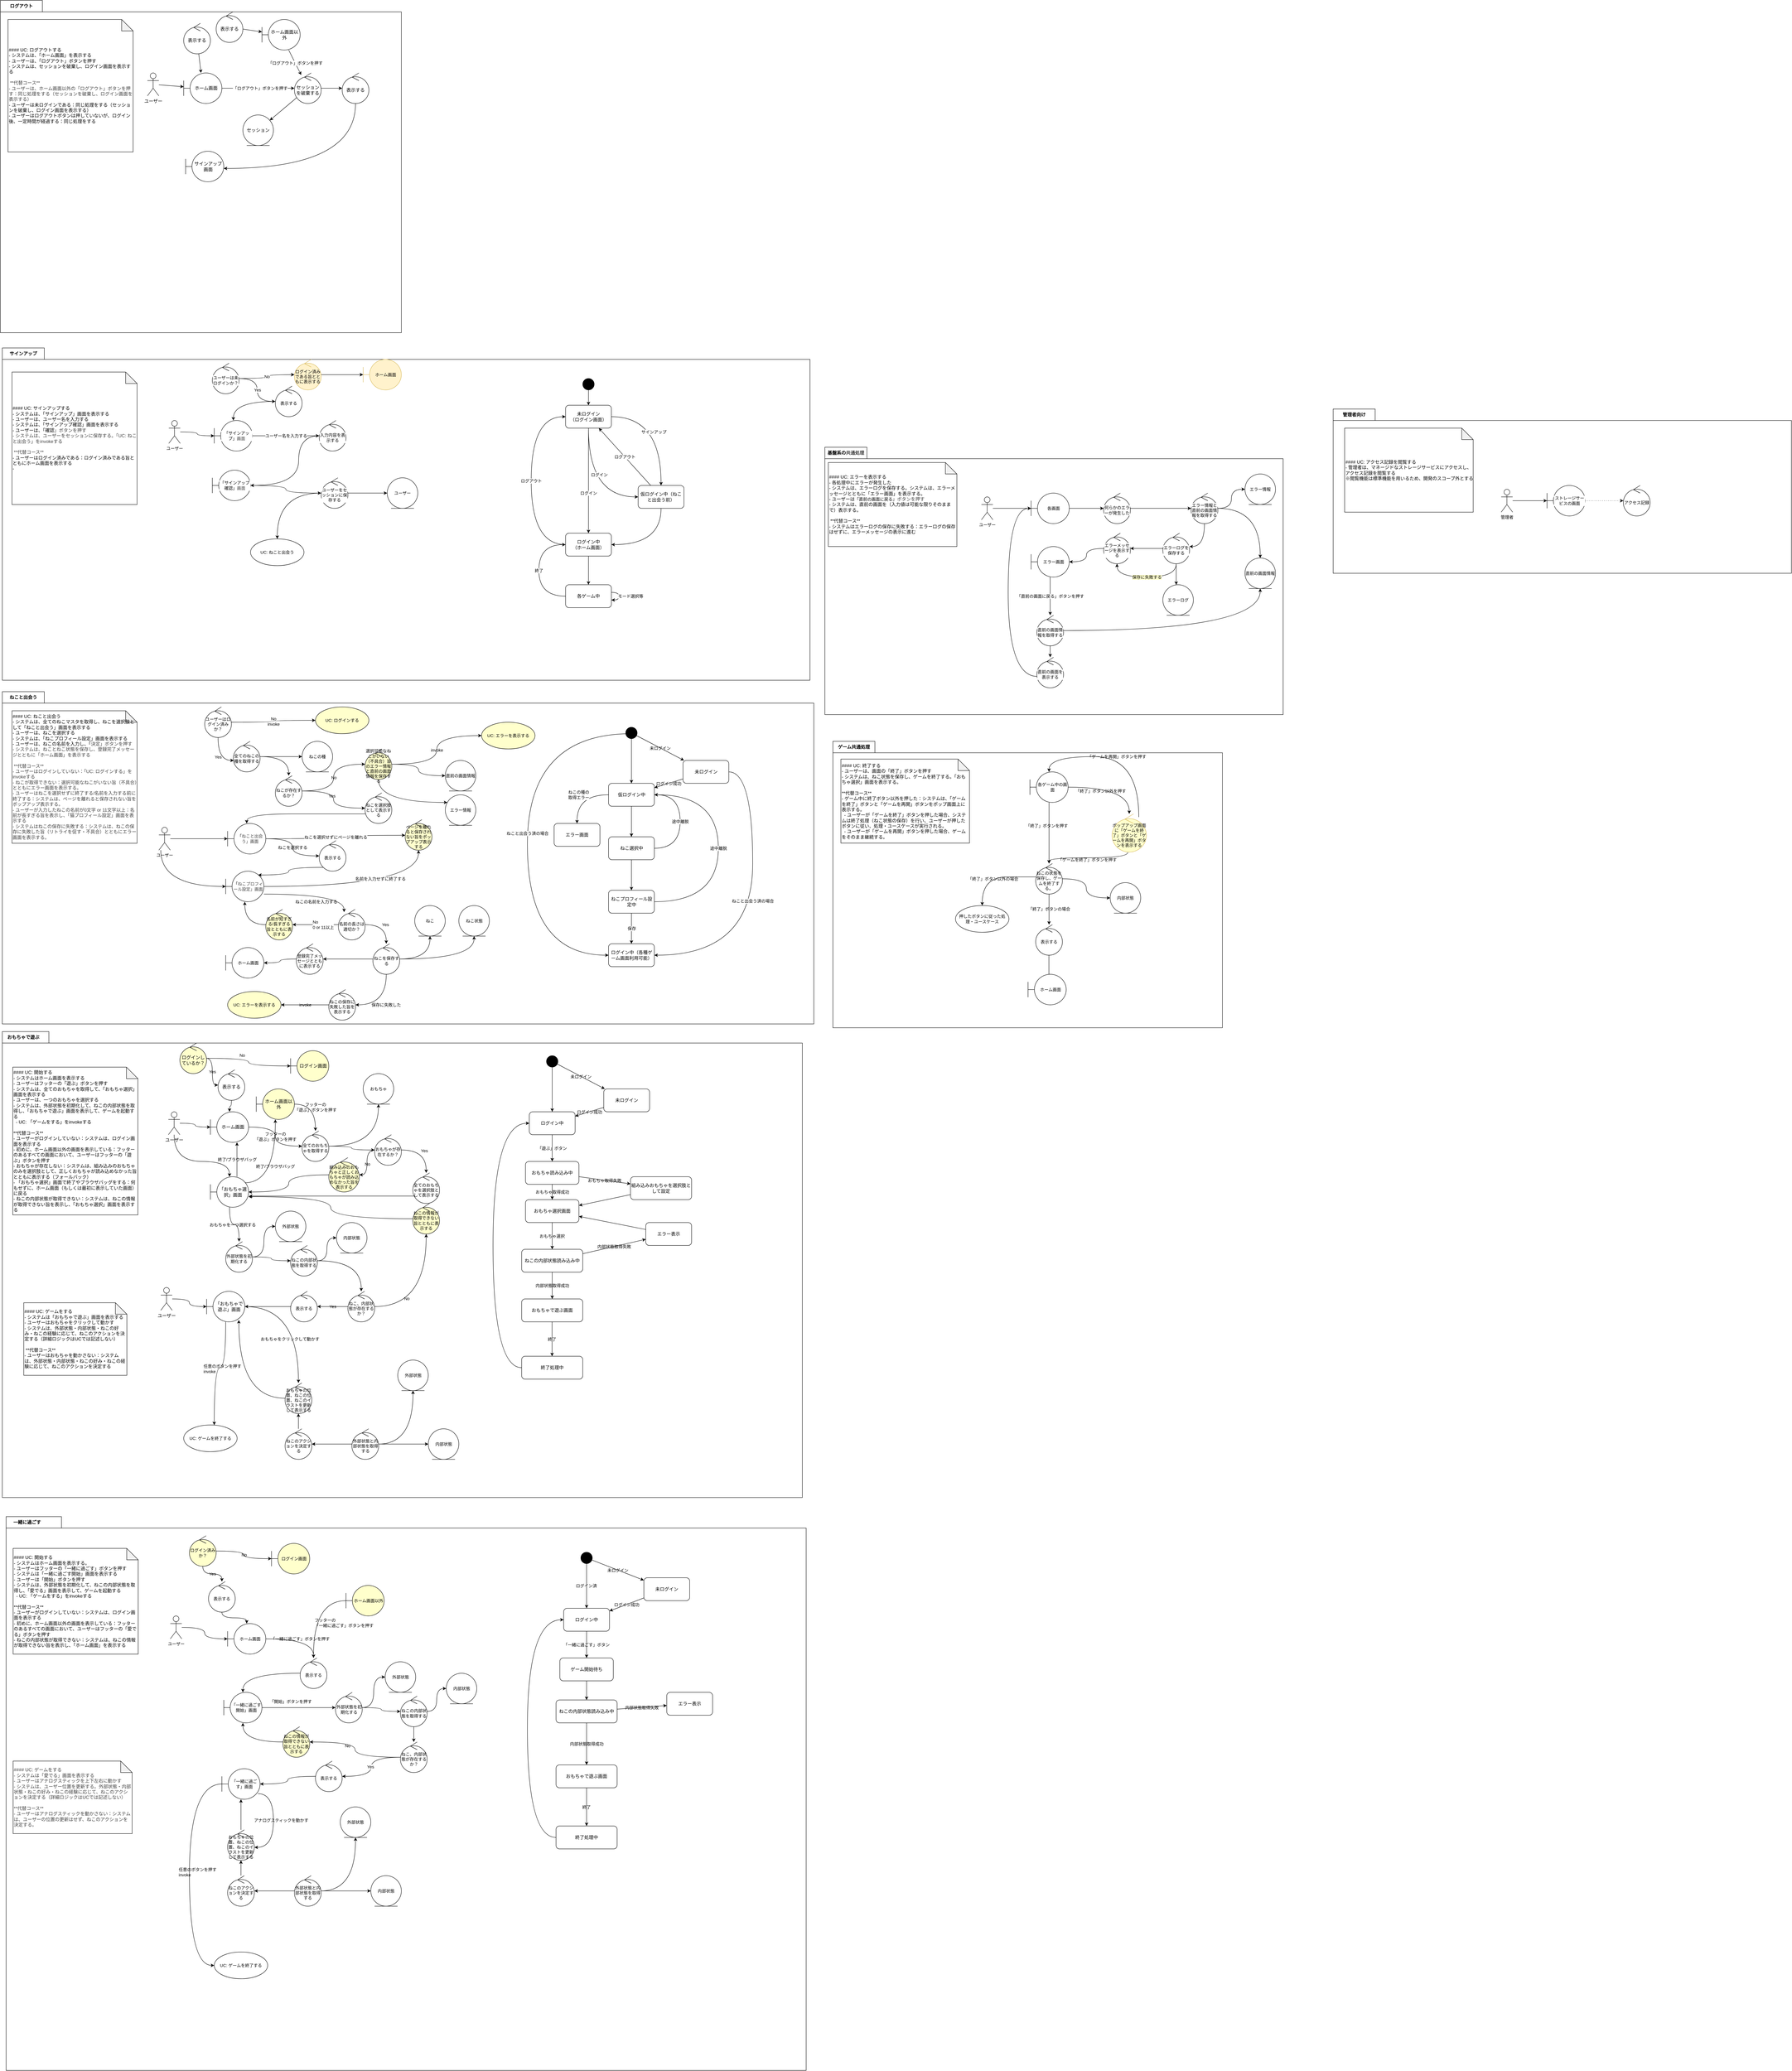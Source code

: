 <mxfile>
    <diagram id="8kowRNA_SFG8u6XrDtM2" name="Page-1">
        <mxGraphModel dx="720" dy="3824" grid="1" gridSize="10" guides="1" tooltips="1" connect="1" arrows="1" fold="1" page="1" pageScale="1" pageWidth="850" pageHeight="1100" math="0" shadow="0">
            <root>
                <mxCell id="0"/>
                <mxCell id="1" parent="0"/>
                <mxCell id="2" value="おもちゃで遊ぶ" style="shape=folder;fontStyle=1;tabWidth=110;tabHeight=30;tabPosition=left;html=1;boundedLbl=1;labelInHeader=1;container=0;collapsible=0;whiteSpace=wrap;labelBackgroundColor=none;" parent="1" vertex="1">
                    <mxGeometry x="15" y="-40" width="2095" height="1220" as="geometry"/>
                </mxCell>
                <mxCell id="5" value="&lt;div&gt;&lt;span style=&quot;&quot;&gt;#### UC: ゲームをする&lt;/span&gt;&lt;/div&gt;&lt;div&gt;&lt;font color=&quot;#000000&quot;&gt;- システムは「おもちゃで遊ぶ」画面を表示する&lt;/font&gt;&lt;/div&gt;&lt;div&gt;&lt;font color=&quot;#000000&quot;&gt;- ユーザーはおもちゃをクリックして動かす&lt;/font&gt;&lt;/div&gt;&lt;div&gt;&lt;font color=&quot;#000000&quot;&gt;- システムは、外部状態・内部状態・ねこの好み・ねこの経験に応じて、ねこのアクションを決定する（詳細ロジックはUCでは記述しない）&lt;/font&gt;&lt;/div&gt;&lt;div&gt;&lt;font color=&quot;#000000&quot;&gt;&lt;br&gt;&lt;/font&gt;&lt;/div&gt;&lt;div&gt;&lt;font color=&quot;#000000&quot;&gt;&amp;nbsp;**代替コース**&amp;nbsp;&lt;/font&gt;&lt;/div&gt;&lt;div&gt;&lt;font color=&quot;#000000&quot;&gt;- ユーザーはおもちゃを動かさない：システムは、&lt;/font&gt;&lt;span style=&quot;color: rgb(0, 0, 0);&quot;&gt;外部状態・内部状態・ねこの好み・ねこの経験に応じて、ねこのアクションを決定する&lt;/span&gt;&lt;/div&gt;" style="shape=note;whiteSpace=wrap;html=1;backgroundOutline=1;darkOpacity=0.05;align=left;labelBackgroundColor=none;" parent="1" vertex="1">
                    <mxGeometry x="71.24" y="670" width="270" height="190" as="geometry"/>
                </mxCell>
                <mxCell id="3" value="" style="html=1;strokeColor=none;resizeWidth=1;resizeHeight=1;fillColor=none;part=1;connectable=0;allowArrows=0;deletable=0;whiteSpace=wrap;labelBackgroundColor=none;" parent="1" vertex="1">
                    <mxGeometry x="30" y="40" width="1010" height="354.308" as="geometry">
                        <mxPoint y="30" as="offset"/>
                    </mxGeometry>
                </mxCell>
                <mxCell id="4" value="&lt;div&gt;&lt;font color=&quot;#000000&quot;&gt;#### UC: 開始する&lt;/font&gt;&lt;/div&gt;&lt;div&gt;&lt;font color=&quot;#000000&quot;&gt;- システムはホーム画面を表示する&lt;/font&gt;&lt;/div&gt;&lt;div&gt;&lt;font color=&quot;#000000&quot;&gt;- ユーザーはフッターの「遊ぶ」ボタンを押す&lt;/font&gt;&lt;/div&gt;&lt;div&gt;&lt;font color=&quot;#000000&quot;&gt;- システムは、全てのおもちゃを取得して、「おもちゃ選択」画面を表示する&lt;/font&gt;&lt;/div&gt;&lt;div&gt;&lt;font color=&quot;#000000&quot;&gt;- ユーザーは、一つのおもちゃを選択する&lt;/font&gt;&lt;/div&gt;&lt;div&gt;&lt;font color=&quot;#000000&quot;&gt;- システムは、外部状態を初期化して、ねこの内部状態を取得し、「おもちゃで遊ぶ」画面を表示して、ゲームを起動する&lt;/font&gt;&lt;/div&gt;&lt;div&gt;&lt;font color=&quot;#000000&quot;&gt;&amp;nbsp; - UC: 「ゲームをする」をinvokeする&lt;/font&gt;&lt;/div&gt;&lt;div&gt;&lt;font color=&quot;#000000&quot;&gt;&lt;br&gt;&lt;/font&gt;&lt;/div&gt;&lt;div&gt;&lt;font color=&quot;#000000&quot;&gt;**代替コース**&lt;/font&gt;&lt;/div&gt;&lt;div&gt;&lt;font color=&quot;#000000&quot;&gt;- ユーザーがログインしていない：システムは、ログイン画面を表示する&lt;/font&gt;&lt;/div&gt;&lt;div&gt;&lt;font color=&quot;#000000&quot;&gt;- 初めに、ホーム画面以外の画面を表示している：フッターのあるすべての画面において、ユーザーはフッターの「遊ぶ」ボタンを押す&lt;/font&gt;&lt;/div&gt;&lt;div&gt;&lt;font color=&quot;#000000&quot;&gt;- おもちゃが存在しない：システムは、組み込みのおもちゃのみを選択肢として、正しくおもちゃが読み込めなかった旨とともに表示する（フォールバック）&lt;/font&gt;&lt;/div&gt;&lt;div&gt;&lt;font color=&quot;#000000&quot;&gt;- 「おもちゃ選択」画面で終了やブラウザバッグをする：何もせずに、ホーム画面（もしくは最初に表示していた画面）に戻る&lt;/font&gt;&lt;/div&gt;&lt;div&gt;&lt;font color=&quot;#000000&quot;&gt;- ねこの内部状態が取得できない：システムは、ねこの情報が取得できない旨を表示し、「おもちゃ選択」画面を表示する&lt;/font&gt;&lt;/div&gt;" style="shape=note;whiteSpace=wrap;html=1;backgroundOutline=1;darkOpacity=0.05;align=left;labelBackgroundColor=none;" parent="1" vertex="1">
                    <mxGeometry x="42.47" y="53.08" width="327.53" height="386.92" as="geometry"/>
                </mxCell>
                <mxCell id="19" style="edgeStyle=orthogonalEdgeStyle;shape=connector;curved=1;rounded=1;html=1;strokeColor=default;align=center;verticalAlign=middle;fontFamily=Helvetica;fontSize=11;fontColor=default;labelBackgroundColor=none;endArrow=classic;" parent="1" source="7" target="8" edge="1">
                    <mxGeometry relative="1" as="geometry"/>
                </mxCell>
                <mxCell id="20" style="edgeStyle=orthogonalEdgeStyle;shape=connector;curved=1;rounded=1;html=1;strokeColor=default;align=center;verticalAlign=middle;fontFamily=Helvetica;fontSize=11;fontColor=default;labelBackgroundColor=none;endArrow=classic;" parent="1" source="7" target="16" edge="1">
                    <mxGeometry relative="1" as="geometry">
                        <Array as="points">
                            <mxPoint x="465" y="300"/>
                            <mxPoint x="610" y="300"/>
                        </Array>
                    </mxGeometry>
                </mxCell>
                <mxCell id="7" value="ユーザー" style="shape=umlActor;verticalLabelPosition=bottom;verticalAlign=top;html=1;labelBackgroundColor=none;" parent="1" vertex="1">
                    <mxGeometry x="450" y="170" width="30" height="60" as="geometry"/>
                </mxCell>
                <mxCell id="12" value="フッターの&lt;div&gt;「遊ぶ」ボタンを押す&lt;/div&gt;" style="edgeStyle=orthogonalEdgeStyle;shape=connector;curved=1;rounded=1;html=1;strokeColor=default;align=center;verticalAlign=middle;fontFamily=Helvetica;fontSize=11;fontColor=default;labelBackgroundColor=none;endArrow=classic;" parent="1" source="8" target="11" edge="1">
                    <mxGeometry relative="1" as="geometry"/>
                </mxCell>
                <mxCell id="8" value="ホーム画面" style="shape=umlBoundary;whiteSpace=wrap;html=1;labelBackgroundColor=none;" parent="1" vertex="1">
                    <mxGeometry x="560" y="170" width="100" height="80" as="geometry"/>
                </mxCell>
                <mxCell id="10" style="edgeStyle=orthogonalEdgeStyle;html=1;curved=1;labelBackgroundColor=none;" parent="1" source="9" target="8" edge="1">
                    <mxGeometry relative="1" as="geometry"/>
                </mxCell>
                <mxCell id="39" value="Yes" style="edgeStyle=orthogonalEdgeStyle;shape=connector;curved=1;rounded=1;html=1;strokeColor=default;align=center;verticalAlign=middle;fontFamily=Helvetica;fontSize=11;fontColor=default;labelBackgroundColor=none;endArrow=classic;" parent="1" source="40" target="9" edge="1">
                    <mxGeometry relative="1" as="geometry"/>
                </mxCell>
                <mxCell id="9" value="表示する" style="ellipse;shape=umlControl;whiteSpace=wrap;html=1;labelBackgroundColor=none;" parent="1" vertex="1">
                    <mxGeometry x="580" y="60" width="70" height="80" as="geometry"/>
                </mxCell>
                <mxCell id="18" style="edgeStyle=orthogonalEdgeStyle;shape=connector;curved=1;rounded=1;html=1;strokeColor=default;align=center;verticalAlign=middle;fontFamily=Helvetica;fontSize=11;fontColor=default;labelBackgroundColor=none;endArrow=classic;" parent="1" source="11" target="45" edge="1">
                    <mxGeometry relative="1" as="geometry"/>
                </mxCell>
                <mxCell id="36" style="edgeStyle=orthogonalEdgeStyle;shape=connector;curved=1;rounded=1;html=1;strokeColor=default;align=center;verticalAlign=middle;fontFamily=Helvetica;fontSize=11;fontColor=default;labelBackgroundColor=none;endArrow=classic;" parent="1" source="11" target="24" edge="1">
                    <mxGeometry relative="1" as="geometry"/>
                </mxCell>
                <mxCell id="11" value="全てのおもちゃを取得する" style="ellipse;shape=umlControl;whiteSpace=wrap;html=1;fontFamily=Helvetica;fontSize=11;fontColor=default;labelBackgroundColor=none;" parent="1" vertex="1">
                    <mxGeometry x="800" y="220" width="70" height="80" as="geometry"/>
                </mxCell>
                <mxCell id="15" value="全てのおもちゃを選択肢として表示する" style="ellipse;shape=umlControl;whiteSpace=wrap;html=1;fontFamily=Helvetica;fontSize=11;fontColor=default;labelBackgroundColor=none;" parent="1" vertex="1">
                    <mxGeometry x="1090" y="330" width="70" height="80" as="geometry"/>
                </mxCell>
                <mxCell id="22" style="edgeStyle=orthogonalEdgeStyle;shape=connector;curved=1;rounded=1;html=1;strokeColor=default;align=center;verticalAlign=middle;fontFamily=Helvetica;fontSize=11;fontColor=default;labelBackgroundColor=none;endArrow=classic;" parent="1" source="16" target="21" edge="1">
                    <mxGeometry relative="1" as="geometry"/>
                </mxCell>
                <mxCell id="23" value="おもちゃを一つ選択する" style="edgeLabel;html=1;align=center;verticalAlign=middle;resizable=0;points=[];fontFamily=Helvetica;fontSize=11;fontColor=default;labelBackgroundColor=none;" parent="22" vertex="1" connectable="0">
                    <mxGeometry x="-0.083" y="-1" relative="1" as="geometry">
                        <mxPoint as="offset"/>
                    </mxGeometry>
                </mxCell>
                <mxCell id="192" value="&lt;span style=&quot;&quot;&gt;終了/ブラウザバッグ&lt;/span&gt;" style="edgeStyle=orthogonalEdgeStyle;shape=connector;curved=1;rounded=1;html=1;strokeColor=default;align=center;verticalAlign=middle;fontFamily=Helvetica;fontSize=11;fontColor=default;labelBackgroundColor=none;endArrow=classic;" parent="1" edge="1">
                    <mxGeometry relative="1" as="geometry">
                        <mxPoint x="629.52" y="340" as="sourcePoint"/>
                        <mxPoint x="629.52" y="250" as="targetPoint"/>
                    </mxGeometry>
                </mxCell>
                <mxCell id="16" value="「おもちゃ選択」画面" style="shape=umlBoundary;whiteSpace=wrap;html=1;labelBackgroundColor=none;" parent="1" vertex="1">
                    <mxGeometry x="560" y="340" width="100" height="80" as="geometry"/>
                </mxCell>
                <mxCell id="17" style="edgeStyle=orthogonalEdgeStyle;shape=connector;curved=1;rounded=1;html=1;entryX=1.01;entryY=0.633;entryDx=0;entryDy=0;entryPerimeter=0;strokeColor=default;align=center;verticalAlign=middle;fontFamily=Helvetica;fontSize=11;fontColor=default;labelBackgroundColor=none;endArrow=classic;" parent="1" source="15" target="16" edge="1">
                    <mxGeometry relative="1" as="geometry">
                        <Array as="points">
                            <mxPoint x="1000" y="391"/>
                        </Array>
                    </mxGeometry>
                </mxCell>
                <mxCell id="26" style="edgeStyle=orthogonalEdgeStyle;shape=connector;curved=1;rounded=1;html=1;strokeColor=default;align=center;verticalAlign=middle;fontFamily=Helvetica;fontSize=11;fontColor=default;labelBackgroundColor=none;endArrow=classic;" parent="1" source="21" target="25" edge="1">
                    <mxGeometry relative="1" as="geometry"/>
                </mxCell>
                <mxCell id="30" style="edgeStyle=orthogonalEdgeStyle;shape=connector;curved=1;rounded=1;html=1;strokeColor=default;align=center;verticalAlign=middle;fontFamily=Helvetica;fontSize=11;fontColor=default;labelBackgroundColor=none;endArrow=classic;" parent="1" source="21" target="27" edge="1">
                    <mxGeometry relative="1" as="geometry"/>
                </mxCell>
                <mxCell id="21" value="外部状態を初期化する" style="ellipse;shape=umlControl;whiteSpace=wrap;html=1;fontFamily=Helvetica;fontSize=11;fontColor=default;labelBackgroundColor=none;" parent="1" vertex="1">
                    <mxGeometry x="600" y="510" width="70" height="80" as="geometry"/>
                </mxCell>
                <mxCell id="24" value="おもちゃ" style="ellipse;shape=umlEntity;whiteSpace=wrap;html=1;fontFamily=Helvetica;fontSize=11;fontColor=default;labelBackgroundColor=none;" parent="1" vertex="1">
                    <mxGeometry x="960" y="70" width="80" height="80" as="geometry"/>
                </mxCell>
                <mxCell id="25" value="外部状態" style="ellipse;shape=umlEntity;whiteSpace=wrap;html=1;fontFamily=Helvetica;fontSize=11;fontColor=default;labelBackgroundColor=none;" parent="1" vertex="1">
                    <mxGeometry x="730" y="430" width="80" height="80" as="geometry"/>
                </mxCell>
                <mxCell id="54" value="" style="edgeStyle=orthogonalEdgeStyle;shape=connector;curved=1;rounded=1;html=1;strokeColor=default;align=center;verticalAlign=middle;fontFamily=Helvetica;fontSize=11;fontColor=default;labelBackgroundColor=none;endArrow=classic;" parent="1" source="27" target="53" edge="1">
                    <mxGeometry relative="1" as="geometry"/>
                </mxCell>
                <mxCell id="27" value="ねこの内部状態を取得する" style="ellipse;shape=umlControl;whiteSpace=wrap;html=1;fontFamily=Helvetica;fontSize=11;fontColor=default;labelBackgroundColor=none;" parent="1" vertex="1">
                    <mxGeometry x="770" y="520" width="70" height="80" as="geometry"/>
                </mxCell>
                <mxCell id="28" style="edgeStyle=orthogonalEdgeStyle;shape=connector;curved=1;rounded=1;html=1;strokeColor=default;align=center;verticalAlign=middle;fontFamily=Helvetica;fontSize=11;fontColor=default;labelBackgroundColor=none;endArrow=classic;" parent="1" source="27" target="29" edge="1">
                    <mxGeometry relative="1" as="geometry"/>
                </mxCell>
                <mxCell id="29" value="内部状態" style="ellipse;shape=umlEntity;whiteSpace=wrap;html=1;fontFamily=Helvetica;fontSize=11;fontColor=default;labelBackgroundColor=none;" parent="1" vertex="1">
                    <mxGeometry x="890" y="460" width="80" height="80" as="geometry"/>
                </mxCell>
                <mxCell id="35" style="edgeStyle=orthogonalEdgeStyle;shape=connector;curved=1;rounded=1;html=1;strokeColor=default;align=center;verticalAlign=middle;fontFamily=Helvetica;fontSize=11;fontColor=default;labelBackgroundColor=none;endArrow=classic;" parent="1" source="31" target="34" edge="1">
                    <mxGeometry relative="1" as="geometry"/>
                </mxCell>
                <mxCell id="31" value="表示する" style="ellipse;shape=umlControl;whiteSpace=wrap;html=1;fontFamily=Helvetica;fontSize=11;fontColor=default;labelBackgroundColor=none;" parent="1" vertex="1">
                    <mxGeometry x="770" y="640" width="70" height="80" as="geometry"/>
                </mxCell>
                <mxCell id="66" style="edgeStyle=orthogonalEdgeStyle;shape=connector;curved=1;rounded=1;html=1;strokeColor=default;align=center;verticalAlign=middle;fontFamily=Helvetica;fontSize=11;fontColor=default;labelBackgroundColor=none;endArrow=classic;" parent="1" source="34" target="64" edge="1">
                    <mxGeometry relative="1" as="geometry"/>
                </mxCell>
                <mxCell id="68" value="おもちゃをクリックして動かす" style="edgeLabel;html=1;align=center;verticalAlign=middle;resizable=0;points=[];fontFamily=Helvetica;fontSize=11;fontColor=default;labelBackgroundColor=none;" parent="66" vertex="1" connectable="0">
                    <mxGeometry x="0.328" y="-23" relative="1" as="geometry">
                        <mxPoint y="-1" as="offset"/>
                    </mxGeometry>
                </mxCell>
                <mxCell id="34" value="「おもちゃで遊ぶ」画面" style="shape=umlBoundary;whiteSpace=wrap;html=1;labelBackgroundColor=none;" parent="1" vertex="1">
                    <mxGeometry x="550" y="640" width="100" height="80" as="geometry"/>
                </mxCell>
                <mxCell id="37" value="ログイン画面" style="shape=umlBoundary;whiteSpace=wrap;html=1;fillColor=#FFFFCC;labelBackgroundColor=none;" parent="1" vertex="1">
                    <mxGeometry x="770" y="10" width="100" height="80" as="geometry"/>
                </mxCell>
                <mxCell id="41" style="edgeStyle=orthogonalEdgeStyle;shape=connector;curved=1;rounded=1;html=1;strokeColor=default;align=center;verticalAlign=middle;fontFamily=Helvetica;fontSize=11;fontColor=default;labelBackgroundColor=none;endArrow=classic;" parent="1" source="40" target="37" edge="1">
                    <mxGeometry relative="1" as="geometry"/>
                </mxCell>
                <mxCell id="42" value="No" style="edgeLabel;html=1;align=center;verticalAlign=middle;resizable=0;points=[];fontFamily=Helvetica;fontSize=11;fontColor=default;labelBackgroundColor=none;" parent="41" vertex="1" connectable="0">
                    <mxGeometry x="-0.229" y="8" relative="1" as="geometry">
                        <mxPoint as="offset"/>
                    </mxGeometry>
                </mxCell>
                <mxCell id="40" value="&lt;span&gt;ログインしているか？&lt;/span&gt;" style="ellipse;shape=umlControl;whiteSpace=wrap;html=1;fillColor=#FFFFCC;labelBackgroundColor=none;" parent="1" vertex="1">
                    <mxGeometry x="480" y="-10" width="70" height="80" as="geometry"/>
                </mxCell>
                <mxCell id="43" value="ホーム画面以外" style="shape=umlBoundary;whiteSpace=wrap;html=1;fillColor=#FFFFCC;labelBackgroundColor=none;" parent="1" vertex="1">
                    <mxGeometry x="680" y="110" width="100" height="80" as="geometry"/>
                </mxCell>
                <mxCell id="44" value="フッターの&lt;div&gt;「遊ぶ」ボタンを押す&lt;/div&gt;" style="edgeStyle=orthogonalEdgeStyle;shape=connector;curved=1;rounded=1;html=1;strokeColor=default;align=center;verticalAlign=middle;fontFamily=Helvetica;fontSize=11;fontColor=default;labelBackgroundColor=none;endArrow=classic;" parent="1" source="43" target="11" edge="1">
                    <mxGeometry relative="1" as="geometry">
                        <mxPoint x="670" y="220" as="sourcePoint"/>
                        <mxPoint x="810" y="270" as="targetPoint"/>
                    </mxGeometry>
                </mxCell>
                <mxCell id="46" style="edgeStyle=orthogonalEdgeStyle;shape=connector;curved=1;rounded=1;html=1;strokeColor=default;align=center;verticalAlign=middle;fontFamily=Helvetica;fontSize=11;fontColor=default;labelBackgroundColor=none;endArrow=classic;" parent="1" source="45" target="15" edge="1">
                    <mxGeometry relative="1" as="geometry"/>
                </mxCell>
                <mxCell id="47" value="Yes" style="edgeLabel;html=1;align=center;verticalAlign=middle;resizable=0;points=[];fontFamily=Helvetica;fontSize=11;fontColor=default;labelBackgroundColor=none;" parent="46" vertex="1" connectable="0">
                    <mxGeometry x="0.076" y="-5" relative="1" as="geometry">
                        <mxPoint y="-1" as="offset"/>
                    </mxGeometry>
                </mxCell>
                <mxCell id="50" value="" style="edgeStyle=orthogonalEdgeStyle;shape=connector;curved=1;rounded=1;html=1;strokeColor=default;align=center;verticalAlign=middle;fontFamily=Helvetica;fontSize=11;fontColor=default;labelBackgroundColor=none;endArrow=classic;" parent="1" source="45" target="49" edge="1">
                    <mxGeometry relative="1" as="geometry"/>
                </mxCell>
                <mxCell id="52" value="No" style="edgeLabel;html=1;align=center;verticalAlign=middle;resizable=0;points=[];fontFamily=Helvetica;fontSize=11;fontColor=default;labelBackgroundColor=none;" parent="50" vertex="1" connectable="0">
                    <mxGeometry x="0.082" y="1" relative="1" as="geometry">
                        <mxPoint as="offset"/>
                    </mxGeometry>
                </mxCell>
                <mxCell id="45" value="おもちゃが存在するか？" style="ellipse;shape=umlControl;whiteSpace=wrap;html=1;fontFamily=Helvetica;fontSize=11;fontColor=default;labelBackgroundColor=none;" parent="1" vertex="1">
                    <mxGeometry x="990" y="230" width="70" height="80" as="geometry"/>
                </mxCell>
                <mxCell id="51" style="edgeStyle=orthogonalEdgeStyle;shape=connector;curved=1;rounded=1;html=1;strokeColor=default;align=center;verticalAlign=middle;fontFamily=Helvetica;fontSize=11;fontColor=default;labelBackgroundColor=none;endArrow=classic;" parent="1" source="49" target="16" edge="1">
                    <mxGeometry relative="1" as="geometry"/>
                </mxCell>
                <mxCell id="49" value="&lt;span&gt;&lt;font style=&quot;color: rgb(0, 0, 0);&quot;&gt;組み込みのおもちゃと正しくおもちゃが読み込めなかった旨を表示する&lt;/font&gt;&lt;/span&gt;" style="ellipse;shape=umlControl;whiteSpace=wrap;html=1;fontFamily=Helvetica;fontSize=11;fontColor=default;labelBackgroundColor=none;fillColor=#FFFFCC;" parent="1" vertex="1">
                    <mxGeometry x="870" y="290" width="80" height="90" as="geometry"/>
                </mxCell>
                <mxCell id="55" value="Yes" style="edgeStyle=orthogonalEdgeStyle;shape=connector;curved=1;rounded=1;html=1;strokeColor=default;align=center;verticalAlign=middle;fontFamily=Helvetica;fontSize=11;fontColor=default;labelBackgroundColor=none;endArrow=classic;" parent="1" source="53" target="31" edge="1">
                    <mxGeometry relative="1" as="geometry"/>
                </mxCell>
                <mxCell id="57" value="" style="edgeStyle=orthogonalEdgeStyle;shape=connector;curved=1;rounded=1;html=1;strokeColor=default;align=center;verticalAlign=middle;fontFamily=Helvetica;fontSize=11;fontColor=default;labelBackgroundColor=none;endArrow=classic;" parent="1" source="53" target="56" edge="1">
                    <mxGeometry relative="1" as="geometry"/>
                </mxCell>
                <mxCell id="59" value="No" style="edgeLabel;html=1;align=center;verticalAlign=middle;resizable=0;points=[];fontFamily=Helvetica;fontSize=11;fontColor=default;labelBackgroundColor=none;" parent="57" vertex="1" connectable="0">
                    <mxGeometry x="-0.483" y="21" relative="1" as="geometry">
                        <mxPoint as="offset"/>
                    </mxGeometry>
                </mxCell>
                <mxCell id="53" value="ねこ、内部状態が存在するか？" style="ellipse;shape=umlControl;whiteSpace=wrap;html=1;fontFamily=Helvetica;fontSize=11;fontColor=default;labelBackgroundColor=none;" parent="1" vertex="1">
                    <mxGeometry x="920" y="640" width="70" height="80" as="geometry"/>
                </mxCell>
                <mxCell id="56" value="&lt;span&gt;ねこの情報が取得できない旨とともに表示する&lt;/span&gt;" style="ellipse;shape=umlControl;whiteSpace=wrap;html=1;fontFamily=Helvetica;fontSize=11;fontColor=default;labelBackgroundColor=none;fillColor=#FFFFCC;" parent="1" vertex="1">
                    <mxGeometry x="1090" y="410" width="70" height="80" as="geometry"/>
                </mxCell>
                <mxCell id="58" style="edgeStyle=orthogonalEdgeStyle;shape=connector;curved=1;rounded=1;html=1;entryX=0.995;entryY=0.653;entryDx=0;entryDy=0;entryPerimeter=0;strokeColor=default;align=center;verticalAlign=middle;fontFamily=Helvetica;fontSize=11;fontColor=default;labelBackgroundColor=none;endArrow=classic;" parent="1" source="56" target="16" edge="1">
                    <mxGeometry relative="1" as="geometry"/>
                </mxCell>
                <mxCell id="62" style="edgeStyle=orthogonalEdgeStyle;shape=connector;curved=1;rounded=1;html=1;strokeColor=default;align=center;verticalAlign=middle;fontFamily=Helvetica;fontSize=11;fontColor=default;labelBackgroundColor=none;endArrow=classic;" parent="1" source="61" target="34" edge="1">
                    <mxGeometry relative="1" as="geometry"/>
                </mxCell>
                <mxCell id="61" value="ユーザー" style="shape=umlActor;verticalLabelPosition=bottom;verticalAlign=top;html=1;labelBackgroundColor=none;" parent="1" vertex="1">
                    <mxGeometry x="430" y="630" width="30" height="60" as="geometry"/>
                </mxCell>
                <mxCell id="67" style="edgeStyle=orthogonalEdgeStyle;shape=connector;curved=1;rounded=1;html=1;strokeColor=default;align=center;verticalAlign=middle;fontFamily=Helvetica;fontSize=11;fontColor=default;labelBackgroundColor=none;endArrow=classic;" parent="1" source="84" target="64" edge="1">
                    <mxGeometry relative="1" as="geometry"/>
                </mxCell>
                <mxCell id="82" style="edgeStyle=orthogonalEdgeStyle;shape=connector;curved=1;rounded=1;html=1;strokeColor=default;align=center;verticalAlign=middle;fontFamily=Helvetica;fontSize=11;fontColor=default;labelBackgroundColor=none;endArrow=classic;" parent="1" source="63" target="81" edge="1">
                    <mxGeometry relative="1" as="geometry"/>
                </mxCell>
                <mxCell id="83" style="edgeStyle=orthogonalEdgeStyle;shape=connector;curved=1;rounded=1;html=1;strokeColor=default;align=center;verticalAlign=middle;fontFamily=Helvetica;fontSize=11;fontColor=default;labelBackgroundColor=none;endArrow=classic;" parent="1" source="63" target="80" edge="1">
                    <mxGeometry relative="1" as="geometry"/>
                </mxCell>
                <mxCell id="63" value="外部状態と内部状態を取得する" style="ellipse;shape=umlControl;whiteSpace=wrap;html=1;fontFamily=Helvetica;fontSize=11;fontColor=default;labelBackgroundColor=none;" parent="1" vertex="1">
                    <mxGeometry x="930.5" y="1000" width="70" height="80" as="geometry"/>
                </mxCell>
                <mxCell id="65" style="edgeStyle=orthogonalEdgeStyle;shape=connector;curved=1;rounded=1;html=1;strokeColor=default;align=center;verticalAlign=middle;fontFamily=Helvetica;fontSize=11;fontColor=default;labelBackgroundColor=none;endArrow=classic;entryX=0.844;entryY=0.939;entryDx=0;entryDy=0;entryPerimeter=0;" parent="1" source="64" target="34" edge="1">
                    <mxGeometry relative="1" as="geometry"/>
                </mxCell>
                <mxCell id="64" value="おもちゃの位置、ねこの位置、ねこのイラストを更新して表示する" style="ellipse;shape=umlControl;whiteSpace=wrap;html=1;fontFamily=Helvetica;fontSize=11;fontColor=default;labelBackgroundColor=none;" parent="1" vertex="1">
                    <mxGeometry x="755.5" y="880" width="70" height="80" as="geometry"/>
                </mxCell>
                <mxCell id="80" value="内部状態" style="ellipse;shape=umlEntity;whiteSpace=wrap;html=1;fontFamily=Helvetica;fontSize=11;fontColor=default;labelBackgroundColor=none;" parent="1" vertex="1">
                    <mxGeometry x="1130.5" y="1000" width="80" height="80" as="geometry"/>
                </mxCell>
                <mxCell id="81" value="外部状態" style="ellipse;shape=umlEntity;whiteSpace=wrap;html=1;fontFamily=Helvetica;fontSize=11;fontColor=default;labelBackgroundColor=none;" parent="1" vertex="1">
                    <mxGeometry x="1050.5" y="820" width="80" height="80" as="geometry"/>
                </mxCell>
                <mxCell id="85" value="" style="edgeStyle=orthogonalEdgeStyle;shape=connector;curved=1;rounded=1;html=1;strokeColor=default;align=center;verticalAlign=middle;fontFamily=Helvetica;fontSize=11;fontColor=default;labelBackgroundColor=none;endArrow=classic;" parent="1" source="63" target="84" edge="1">
                    <mxGeometry relative="1" as="geometry">
                        <mxPoint x="970.5" y="980" as="sourcePoint"/>
                        <mxPoint x="825.5" y="920" as="targetPoint"/>
                    </mxGeometry>
                </mxCell>
                <mxCell id="84" value="ねこのアクションを決定する" style="ellipse;shape=umlControl;whiteSpace=wrap;html=1;fontFamily=Helvetica;fontSize=11;fontColor=default;labelBackgroundColor=none;" parent="1" vertex="1">
                    <mxGeometry x="755.5" y="1000" width="70" height="80" as="geometry"/>
                </mxCell>
                <mxCell id="98" value="" style="ellipse;shape=ellipse;fillColor=#000000;strokeColor=#000000;labelBackgroundColor=none;" parent="1" vertex="1">
                    <mxGeometry x="1440" y="23.08" width="30" height="30" as="geometry"/>
                </mxCell>
                <mxCell id="99" value="ログイン中" style="rounded=1;whiteSpace=wrap;html=1;labelBackgroundColor=none;" parent="1" vertex="1">
                    <mxGeometry x="1395" y="170" width="120" height="60" as="geometry"/>
                </mxCell>
                <mxCell id="100" style="labelBackgroundColor=none;" parent="1" source="98" target="99" edge="1">
                    <mxGeometry relative="1" as="geometry"/>
                </mxCell>
                <mxCell id="101" value="未ログイン" style="rounded=1;whiteSpace=wrap;html=1;labelBackgroundColor=none;" parent="1" vertex="1">
                    <mxGeometry x="1590" y="110" width="120" height="60" as="geometry"/>
                </mxCell>
                <mxCell id="102" value="未ログイン" style="labelBackgroundColor=none;" parent="1" source="98" target="101" edge="1">
                    <mxGeometry relative="1" as="geometry">
                        <mxPoint x="1480" y="257.586" as="sourcePoint"/>
                    </mxGeometry>
                </mxCell>
                <mxCell id="103" value="おもちゃ選択画面" style="rounded=1;whiteSpace=wrap;html=1;labelBackgroundColor=none;" parent="1" vertex="1">
                    <mxGeometry x="1385" y="400" width="140" height="60" as="geometry"/>
                </mxCell>
                <mxCell id="104" value="「遊ぶ」ボタン" style="labelBackgroundColor=none;" parent="1" source="99" target="120" edge="1">
                    <mxGeometry relative="1" as="geometry">
                        <mxPoint x="1570" y="210" as="sourcePoint"/>
                        <mxPoint x="1570" y="370" as="targetPoint"/>
                    </mxGeometry>
                </mxCell>
                <mxCell id="105" value="ログイン成功" style="labelBackgroundColor=none;" parent="1" source="101" target="99" edge="1">
                    <mxGeometry relative="1" as="geometry"/>
                </mxCell>
                <mxCell id="106" value="組み込みおもちゃを選択肢として設定" style="rounded=1;whiteSpace=wrap;html=1;labelBackgroundColor=none;" parent="1" vertex="1">
                    <mxGeometry x="1660" y="340" width="160" height="60" as="geometry"/>
                </mxCell>
                <mxCell id="107" value="おもちゃ取得失敗" style="labelBackgroundColor=none;" parent="1" source="120" target="106" edge="1">
                    <mxGeometry relative="1" as="geometry"/>
                </mxCell>
                <mxCell id="108" style="labelBackgroundColor=none;" parent="1" source="106" target="103" edge="1">
                    <mxGeometry relative="1" as="geometry"/>
                </mxCell>
                <mxCell id="109" value="エラー表示" style="rounded=1;whiteSpace=wrap;html=1;labelBackgroundColor=none;" parent="1" vertex="1">
                    <mxGeometry x="1700" y="460" width="120" height="60" as="geometry"/>
                </mxCell>
                <mxCell id="110" value="内部状態取得失敗" style="labelBackgroundColor=none;" parent="1" source="125" target="109" edge="1">
                    <mxGeometry relative="1" as="geometry"/>
                </mxCell>
                <mxCell id="111" style="labelBackgroundColor=none;" parent="1" source="109" target="103" edge="1">
                    <mxGeometry relative="1" as="geometry"/>
                </mxCell>
                <mxCell id="112" value="おもちゃで遊ぶ画面" style="rounded=1;whiteSpace=wrap;html=1;labelBackgroundColor=none;" parent="1" vertex="1">
                    <mxGeometry x="1375" y="660" width="160" height="60" as="geometry"/>
                </mxCell>
                <mxCell id="113" value="おもちゃ選択" style="labelBackgroundColor=none;" parent="1" source="103" target="125" edge="1">
                    <mxGeometry relative="1" as="geometry">
                        <mxPoint x="1460" y="500" as="targetPoint"/>
                    </mxGeometry>
                </mxCell>
                <mxCell id="130" style="edgeStyle=orthogonalEdgeStyle;shape=connector;curved=1;rounded=1;html=1;strokeColor=default;align=center;verticalAlign=middle;fontFamily=Helvetica;fontSize=11;fontColor=default;labelBackgroundColor=none;endArrow=classic;" parent="1" source="114" target="99" edge="1">
                    <mxGeometry relative="1" as="geometry">
                        <Array as="points">
                            <mxPoint x="1300" y="840"/>
                            <mxPoint x="1300" y="200"/>
                        </Array>
                    </mxGeometry>
                </mxCell>
                <mxCell id="114" value="終了処理中" style="rounded=1;whiteSpace=wrap;html=1;labelBackgroundColor=none;" parent="1" vertex="1">
                    <mxGeometry x="1375" y="810" width="160" height="60" as="geometry"/>
                </mxCell>
                <mxCell id="115" value="終了" style="labelBackgroundColor=none;" parent="1" edge="1">
                    <mxGeometry relative="1" as="geometry">
                        <mxPoint x="1454.68" y="720" as="sourcePoint"/>
                        <mxPoint x="1454.68" y="810" as="targetPoint"/>
                    </mxGeometry>
                </mxCell>
                <mxCell id="134" value="おもちゃ取得成功" style="edgeStyle=orthogonalEdgeStyle;shape=connector;curved=1;rounded=1;html=1;strokeColor=default;align=center;verticalAlign=middle;fontFamily=Helvetica;fontSize=11;fontColor=default;labelBackgroundColor=none;endArrow=classic;" parent="1" source="120" target="103" edge="1">
                    <mxGeometry relative="1" as="geometry"/>
                </mxCell>
                <mxCell id="120" value="おもちゃ読み込み中" style="rounded=1;whiteSpace=wrap;html=1;labelBackgroundColor=none;" parent="1" vertex="1">
                    <mxGeometry x="1385" y="300" width="140" height="60" as="geometry"/>
                </mxCell>
                <mxCell id="127" value="&lt;span style=&quot;color: rgb(0, 0, 0);&quot;&gt;内部状態取得成功&lt;/span&gt;" style="edgeStyle=orthogonalEdgeStyle;shape=connector;curved=1;rounded=1;html=1;strokeColor=default;align=center;verticalAlign=middle;fontFamily=Helvetica;fontSize=11;fontColor=default;labelBackgroundColor=none;endArrow=classic;" parent="1" source="125" target="112" edge="1">
                    <mxGeometry relative="1" as="geometry"/>
                </mxCell>
                <mxCell id="125" value="ねこの内部状態読み込み中" style="rounded=1;whiteSpace=wrap;html=1;labelBackgroundColor=none;" parent="1" vertex="1">
                    <mxGeometry x="1375" y="530" width="160" height="60" as="geometry"/>
                </mxCell>
                <mxCell id="135" value="一緒に過ごす" style="shape=folder;fontStyle=1;tabWidth=110;tabHeight=30;tabPosition=left;html=1;boundedLbl=1;labelInHeader=1;container=0;collapsible=0;whiteSpace=wrap;labelBackgroundColor=none;" parent="1" vertex="1">
                    <mxGeometry x="25" y="1230" width="2095" height="1450" as="geometry"/>
                </mxCell>
                <mxCell id="136" value="&lt;div&gt;&lt;span style=&quot;&quot;&gt;#### UC: 開始する&lt;/span&gt;&lt;/div&gt;&lt;div&gt;&lt;font color=&quot;#000000&quot;&gt;- システムはホーム画面を表示する。&lt;/font&gt;&lt;/div&gt;&lt;div&gt;&lt;font color=&quot;#000000&quot;&gt;- ユーザーはフッターの「一緒に過ごす」ボタンを押す&lt;/font&gt;&lt;/div&gt;&lt;div&gt;&lt;font color=&quot;#000000&quot;&gt;- システムは「一緒に過ごす開始」画面を表示する&lt;/font&gt;&lt;/div&gt;&lt;div&gt;&lt;font color=&quot;#000000&quot;&gt;- ユーザーは「開始」ボタンを押す&lt;/font&gt;&lt;/div&gt;&lt;div&gt;&lt;font color=&quot;#000000&quot;&gt;- システムは、外部状態を初期化して、ねこの内部状態を取得し、「愛でる」画面を表示して、ゲームを起動する&lt;/font&gt;&lt;/div&gt;&lt;div&gt;&lt;font color=&quot;#000000&quot;&gt;&amp;nbsp; - UC: 「ゲームをする」をinvokeする&lt;/font&gt;&lt;/div&gt;&lt;div&gt;&lt;font color=&quot;#000000&quot;&gt;&lt;br&gt;&lt;/font&gt;&lt;/div&gt;&lt;div&gt;&lt;font color=&quot;#000000&quot;&gt;**代替コース**&lt;/font&gt;&lt;/div&gt;&lt;div&gt;&lt;font color=&quot;#000000&quot;&gt;- ユーザーがログインしていない：システムは、ログイン画面を表示する&lt;/font&gt;&lt;/div&gt;&lt;div&gt;&lt;font color=&quot;#000000&quot;&gt;- 初めに、ホーム画面以外の画面を表示している：フッターのあるすべての画面において、ユーザーはフッターの「愛でる」ボタンを押す&lt;/font&gt;&lt;/div&gt;&lt;div&gt;&lt;font color=&quot;#000000&quot;&gt;- ねこの内部状態が取得できない：システムは、ねこの情報が取得できない旨を表示し、「ホーム画面」を表示する&lt;/font&gt;&lt;/div&gt;" style="shape=note;whiteSpace=wrap;html=1;backgroundOutline=1;darkOpacity=0.05;align=left;labelBackgroundColor=none;" parent="1" vertex="1">
                    <mxGeometry x="43.34" y="1313.08" width="327.53" height="276.92" as="geometry"/>
                </mxCell>
                <mxCell id="137" value="&lt;div style=&quot;color: rgb(63, 63, 63); scrollbar-color: rgb(226, 226, 226) rgb(251, 251, 251);&quot;&gt;&lt;font style=&quot;scrollbar-color: rgb(226, 226, 226) rgb(251, 251, 251);&quot;&gt;#### UC: ゲームをする&lt;/font&gt;&lt;/div&gt;&lt;div style=&quot;color: rgb(63, 63, 63); scrollbar-color: rgb(226, 226, 226) rgb(251, 251, 251);&quot;&gt;&lt;font style=&quot;scrollbar-color: rgb(226, 226, 226) rgb(251, 251, 251);&quot;&gt;- システムは「愛でる」画面を表示する&lt;/font&gt;&lt;/div&gt;&lt;div style=&quot;color: rgb(63, 63, 63); scrollbar-color: rgb(226, 226, 226) rgb(251, 251, 251);&quot;&gt;&lt;font style=&quot;scrollbar-color: rgb(226, 226, 226) rgb(251, 251, 251);&quot;&gt;- ユーザーはアナログスティックを上下左右に動かす&lt;/font&gt;&lt;/div&gt;&lt;div style=&quot;color: rgb(63, 63, 63); scrollbar-color: rgb(226, 226, 226) rgb(251, 251, 251);&quot;&gt;&lt;font style=&quot;scrollbar-color: rgb(226, 226, 226) rgb(251, 251, 251);&quot;&gt;- システムは、ユーザー位置を更新する。外部状態・内部状態・ねこの好み・ねこの経験に応じて、ねこのアクションを決定する（詳細ロジックはUCでは記述しない）&lt;/font&gt;&lt;/div&gt;&lt;div style=&quot;color: rgb(63, 63, 63); scrollbar-color: rgb(226, 226, 226) rgb(251, 251, 251);&quot;&gt;&lt;font style=&quot;scrollbar-color: rgb(226, 226, 226) rgb(251, 251, 251);&quot;&gt;&lt;br style=&quot;color: rgb(63, 63, 63); scrollbar-color: rgb(226, 226, 226) rgb(251, 251, 251);&quot;&gt;&lt;/font&gt;&lt;/div&gt;&lt;div style=&quot;color: rgb(63, 63, 63); scrollbar-color: rgb(226, 226, 226) rgb(251, 251, 251);&quot;&gt;&lt;font style=&quot;scrollbar-color: rgb(226, 226, 226) rgb(251, 251, 251);&quot;&gt;**代替コース**&lt;/font&gt;&lt;/div&gt;&lt;div style=&quot;color: rgb(63, 63, 63); scrollbar-color: rgb(226, 226, 226) rgb(251, 251, 251);&quot;&gt;&lt;font style=&quot;scrollbar-color: rgb(226, 226, 226) rgb(251, 251, 251);&quot;&gt;- ユーザーはアナログスティックを動かさない：システムは、ユーザーの位置の更新はせず、ねこのアクションを決定する。&lt;/font&gt;&lt;/div&gt;" style="shape=note;whiteSpace=wrap;html=1;backgroundOutline=1;darkOpacity=0.05;align=left;labelBackgroundColor=none;" parent="1" vertex="1">
                    <mxGeometry x="43.34" y="1870" width="311.66" height="190" as="geometry"/>
                </mxCell>
                <mxCell id="145" style="edgeStyle=orthogonalEdgeStyle;shape=connector;curved=1;rounded=1;html=1;strokeColor=default;align=center;verticalAlign=middle;fontFamily=Helvetica;fontSize=11;fontColor=default;labelBackgroundColor=none;endArrow=classic;" parent="1" source="139" target="140" edge="1">
                    <mxGeometry relative="1" as="geometry"/>
                </mxCell>
                <mxCell id="139" value="ユーザー" style="shape=umlActor;verticalLabelPosition=bottom;verticalAlign=top;html=1;fontFamily=Helvetica;fontSize=11;fontColor=default;labelBackgroundColor=none;" parent="1" vertex="1">
                    <mxGeometry x="455" y="1490" width="30" height="60" as="geometry"/>
                </mxCell>
                <mxCell id="150" value="" style="edgeStyle=orthogonalEdgeStyle;shape=connector;curved=1;rounded=1;html=1;strokeColor=default;align=center;verticalAlign=middle;fontFamily=Helvetica;fontSize=11;fontColor=default;labelBackgroundColor=none;endArrow=classic;" parent="1" source="187" target="185" edge="1">
                    <mxGeometry relative="1" as="geometry">
                        <mxPoint x="885" y="1590" as="targetPoint"/>
                    </mxGeometry>
                </mxCell>
                <mxCell id="140" value="ホーム画面" style="shape=umlBoundary;whiteSpace=wrap;html=1;fontFamily=Helvetica;fontSize=11;fontColor=default;labelBackgroundColor=none;" parent="1" vertex="1">
                    <mxGeometry x="605" y="1510" width="100" height="80" as="geometry"/>
                </mxCell>
                <mxCell id="141" value="ログイン画面" style="shape=umlBoundary;whiteSpace=wrap;html=1;fontFamily=Helvetica;fontSize=11;fontColor=default;labelBackgroundColor=none;fillColor=#FFFFCC;" parent="1" vertex="1">
                    <mxGeometry x="720" y="1300" width="100" height="80" as="geometry"/>
                </mxCell>
                <mxCell id="143" style="edgeStyle=orthogonalEdgeStyle;shape=connector;curved=1;rounded=1;html=1;strokeColor=default;align=center;verticalAlign=middle;fontFamily=Helvetica;fontSize=11;fontColor=default;labelBackgroundColor=none;endArrow=classic;" parent="1" source="142" target="140" edge="1">
                    <mxGeometry relative="1" as="geometry"/>
                </mxCell>
                <mxCell id="142" value="表示する" style="ellipse;shape=umlControl;whiteSpace=wrap;html=1;fontFamily=Helvetica;fontSize=11;fontColor=default;labelBackgroundColor=none;" parent="1" vertex="1">
                    <mxGeometry x="555" y="1400" width="70" height="80" as="geometry"/>
                </mxCell>
                <mxCell id="147" value="No" style="edgeStyle=orthogonalEdgeStyle;shape=connector;curved=1;rounded=1;html=1;strokeColor=default;align=center;verticalAlign=middle;fontFamily=Helvetica;fontSize=11;fontColor=default;labelBackgroundColor=none;endArrow=classic;" parent="1" source="146" target="141" edge="1">
                    <mxGeometry relative="1" as="geometry"/>
                </mxCell>
                <mxCell id="148" value="Yes" style="edgeStyle=orthogonalEdgeStyle;shape=connector;curved=1;rounded=1;html=1;strokeColor=default;align=center;verticalAlign=middle;fontFamily=Helvetica;fontSize=11;fontColor=default;labelBackgroundColor=none;endArrow=classic;" parent="1" source="146" target="142" edge="1">
                    <mxGeometry relative="1" as="geometry"/>
                </mxCell>
                <mxCell id="146" value="ログイン済みか？" style="ellipse;shape=umlControl;whiteSpace=wrap;html=1;fontFamily=Helvetica;fontSize=11;fontColor=default;labelBackgroundColor=none;fillColor=#FFFFCC;" parent="1" vertex="1">
                    <mxGeometry x="505" y="1280" width="70" height="80" as="geometry"/>
                </mxCell>
                <mxCell id="168" style="edgeStyle=orthogonalEdgeStyle;shape=connector;curved=1;rounded=1;html=1;strokeColor=default;align=center;verticalAlign=middle;fontFamily=Helvetica;fontSize=11;fontColor=default;labelBackgroundColor=none;endArrow=classic;" parent="1" source="170" target="171" edge="1">
                    <mxGeometry relative="1" as="geometry"/>
                </mxCell>
                <mxCell id="169" style="edgeStyle=orthogonalEdgeStyle;shape=connector;curved=1;rounded=1;html=1;strokeColor=default;align=center;verticalAlign=middle;fontFamily=Helvetica;fontSize=11;fontColor=default;labelBackgroundColor=none;endArrow=classic;" parent="1" source="170" target="172" edge="1">
                    <mxGeometry relative="1" as="geometry"/>
                </mxCell>
                <mxCell id="170" value="外部状態を初期化する" style="ellipse;shape=umlControl;whiteSpace=wrap;html=1;fontFamily=Helvetica;fontSize=11;fontColor=default;labelBackgroundColor=none;" parent="1" vertex="1">
                    <mxGeometry x="887.5" y="1690" width="70" height="80" as="geometry"/>
                </mxCell>
                <mxCell id="171" value="外部状態" style="ellipse;shape=umlEntity;whiteSpace=wrap;html=1;fontFamily=Helvetica;fontSize=11;fontColor=default;labelBackgroundColor=none;" parent="1" vertex="1">
                    <mxGeometry x="1017.5" y="1610" width="80" height="80" as="geometry"/>
                </mxCell>
                <mxCell id="172" value="ねこの内部状態を取得する" style="ellipse;shape=umlControl;whiteSpace=wrap;html=1;fontFamily=Helvetica;fontSize=11;fontColor=default;labelBackgroundColor=none;" parent="1" vertex="1">
                    <mxGeometry x="1057.5" y="1700" width="70" height="80" as="geometry"/>
                </mxCell>
                <mxCell id="173" style="edgeStyle=orthogonalEdgeStyle;shape=connector;curved=1;rounded=1;html=1;strokeColor=default;align=center;verticalAlign=middle;fontFamily=Helvetica;fontSize=11;fontColor=default;labelBackgroundColor=none;endArrow=classic;" parent="1" source="172" target="174" edge="1">
                    <mxGeometry relative="1" as="geometry"/>
                </mxCell>
                <mxCell id="174" value="内部状態" style="ellipse;shape=umlEntity;whiteSpace=wrap;html=1;fontFamily=Helvetica;fontSize=11;fontColor=default;labelBackgroundColor=none;" parent="1" vertex="1">
                    <mxGeometry x="1177.5" y="1640" width="80" height="80" as="geometry"/>
                </mxCell>
                <mxCell id="178" value="" style="edgeStyle=orthogonalEdgeStyle;shape=connector;curved=1;rounded=1;html=1;strokeColor=default;align=center;verticalAlign=middle;fontFamily=Helvetica;fontSize=11;fontColor=default;labelBackgroundColor=none;endArrow=classic;" parent="1" source="172" target="182" edge="1">
                    <mxGeometry relative="1" as="geometry">
                        <mxPoint x="1095" y="1630" as="sourcePoint"/>
                    </mxGeometry>
                </mxCell>
                <mxCell id="179" value="" style="edgeStyle=orthogonalEdgeStyle;shape=connector;curved=1;rounded=1;html=1;strokeColor=default;align=center;verticalAlign=middle;fontFamily=Helvetica;fontSize=11;fontColor=default;labelBackgroundColor=none;endArrow=classic;" parent="1" source="482" target="191" edge="1">
                    <mxGeometry relative="1" as="geometry">
                        <mxPoint x="1095" y="1750" as="targetPoint"/>
                    </mxGeometry>
                </mxCell>
                <mxCell id="180" value="" style="edgeStyle=orthogonalEdgeStyle;shape=connector;curved=1;rounded=1;html=1;strokeColor=default;align=center;verticalAlign=middle;fontFamily=Helvetica;fontSize=11;fontColor=default;labelBackgroundColor=none;endArrow=classic;" parent="1" source="182" target="183" edge="1">
                    <mxGeometry relative="1" as="geometry"/>
                </mxCell>
                <mxCell id="181" value="No" style="edgeLabel;html=1;align=center;verticalAlign=middle;resizable=0;points=[];fontFamily=Helvetica;fontSize=11;fontColor=default;labelBackgroundColor=none;" parent="180" vertex="1" connectable="0">
                    <mxGeometry x="-0.483" y="21" relative="1" as="geometry">
                        <mxPoint x="-67" y="-51" as="offset"/>
                    </mxGeometry>
                </mxCell>
                <mxCell id="182" value="ねこ、内部状態が存在するか？" style="ellipse;shape=umlControl;whiteSpace=wrap;html=1;fontFamily=Helvetica;fontSize=11;fontColor=default;labelBackgroundColor=none;" parent="1" vertex="1">
                    <mxGeometry x="1057.5" y="1820" width="70" height="80" as="geometry"/>
                </mxCell>
                <mxCell id="183" value="&lt;span&gt;ねこの情報が取得できない旨とともに表示する&lt;/span&gt;" style="ellipse;shape=umlControl;whiteSpace=wrap;html=1;fontFamily=Helvetica;fontSize=11;fontColor=default;labelBackgroundColor=none;fillColor=#FFFFCC;" parent="1" vertex="1">
                    <mxGeometry x="750" y="1780" width="70" height="80" as="geometry"/>
                </mxCell>
                <mxCell id="184" style="edgeStyle=orthogonalEdgeStyle;shape=connector;curved=1;rounded=1;html=1;strokeColor=default;align=center;verticalAlign=middle;fontFamily=Helvetica;fontSize=11;fontColor=default;labelBackgroundColor=none;endArrow=classic;" parent="1" source="183" target="185" edge="1">
                    <mxGeometry relative="1" as="geometry">
                        <mxPoint x="1465" y="1190" as="targetPoint"/>
                    </mxGeometry>
                </mxCell>
                <mxCell id="186" style="edgeStyle=orthogonalEdgeStyle;shape=connector;curved=1;rounded=1;html=1;strokeColor=default;align=center;verticalAlign=middle;fontFamily=Helvetica;fontSize=11;fontColor=default;labelBackgroundColor=none;endArrow=classic;" parent="1" source="185" target="170" edge="1">
                    <mxGeometry relative="1" as="geometry"/>
                </mxCell>
                <mxCell id="190" value="「開始」ボタンを押す" style="edgeLabel;html=1;align=center;verticalAlign=middle;resizable=0;points=[];fontFamily=Helvetica;fontSize=11;fontColor=default;labelBackgroundColor=none;" parent="186" vertex="1" connectable="0">
                    <mxGeometry x="-0.227" y="16" relative="1" as="geometry">
                        <mxPoint as="offset"/>
                    </mxGeometry>
                </mxCell>
                <mxCell id="185" value="「一緒に過ごす開始」画面" style="shape=umlBoundary;whiteSpace=wrap;html=1;fontFamily=Helvetica;fontSize=11;fontColor=default;labelBackgroundColor=none;" parent="1" vertex="1">
                    <mxGeometry x="595" y="1690" width="100" height="80" as="geometry"/>
                </mxCell>
                <mxCell id="188" value="" style="edgeStyle=orthogonalEdgeStyle;shape=connector;curved=1;rounded=1;html=1;strokeColor=default;align=center;verticalAlign=middle;fontFamily=Helvetica;fontSize=11;fontColor=default;labelBackgroundColor=none;endArrow=classic;" parent="1" source="140" target="187" edge="1">
                    <mxGeometry relative="1" as="geometry">
                        <mxPoint x="705" y="1550" as="sourcePoint"/>
                        <mxPoint x="785" y="1640" as="targetPoint"/>
                    </mxGeometry>
                </mxCell>
                <mxCell id="189" value="&lt;span style=&quot;color: rgb(0, 0, 0);&quot;&gt;「一緒に過ごす」ボタンを押す&lt;/span&gt;" style="edgeLabel;html=1;align=center;verticalAlign=middle;resizable=0;points=[];fontFamily=Helvetica;fontSize=11;fontColor=default;labelBackgroundColor=none;" parent="188" vertex="1" connectable="0">
                    <mxGeometry x="0.212" y="1" relative="1" as="geometry">
                        <mxPoint x="-16" y="1" as="offset"/>
                    </mxGeometry>
                </mxCell>
                <mxCell id="187" value="表示する" style="ellipse;shape=umlControl;whiteSpace=wrap;html=1;fontFamily=Helvetica;fontSize=11;fontColor=default;labelBackgroundColor=none;" parent="1" vertex="1">
                    <mxGeometry x="795" y="1600" width="70" height="80" as="geometry"/>
                </mxCell>
                <mxCell id="191" value="「一緒に過ごす」画面" style="shape=umlBoundary;whiteSpace=wrap;html=1;fontFamily=Helvetica;fontSize=11;fontColor=default;labelBackgroundColor=none;" parent="1" vertex="1">
                    <mxGeometry x="590" y="1890" width="100" height="80" as="geometry"/>
                </mxCell>
                <mxCell id="193" value="&lt;span style=&quot;&quot;&gt;終了/ブラウザバッグ&lt;/span&gt;" style="edgeStyle=orthogonalEdgeStyle;shape=connector;curved=1;rounded=1;html=1;strokeColor=default;align=center;verticalAlign=middle;fontFamily=Helvetica;fontSize=11;fontColor=default;labelBackgroundColor=none;endArrow=classic;exitX=0.905;exitY=0.197;exitDx=0;exitDy=0;exitPerimeter=0;" parent="1" source="16" target="43" edge="1">
                    <mxGeometry relative="1" as="geometry">
                        <mxPoint x="620" y="350" as="sourcePoint"/>
                        <mxPoint x="620" y="260" as="targetPoint"/>
                    </mxGeometry>
                </mxCell>
                <mxCell id="201" value="ホーム画面以外" style="shape=umlBoundary;whiteSpace=wrap;html=1;fontFamily=Helvetica;fontSize=11;fontColor=default;labelBackgroundColor=none;fillColor=#FFFFCC;" parent="1" vertex="1">
                    <mxGeometry x="915" y="1410" width="100" height="80" as="geometry"/>
                </mxCell>
                <mxCell id="202" value="" style="edgeStyle=orthogonalEdgeStyle;shape=connector;curved=1;rounded=1;html=1;strokeColor=default;align=center;verticalAlign=middle;fontFamily=Helvetica;fontSize=11;fontColor=default;labelBackgroundColor=none;endArrow=classic;" parent="1" source="201" target="187" edge="1">
                    <mxGeometry relative="1" as="geometry">
                        <mxPoint x="715" y="1560" as="sourcePoint"/>
                        <mxPoint x="780" y="1610" as="targetPoint"/>
                    </mxGeometry>
                </mxCell>
                <mxCell id="203" value="&lt;span style=&quot;color: rgb(0, 0, 0);&quot;&gt;フッターの&lt;br&gt;「一緒に過ごす」ボタンを押す&lt;/span&gt;" style="edgeLabel;html=1;align=left;verticalAlign=middle;resizable=0;points=[];fontFamily=Helvetica;fontSize=11;fontColor=default;labelBackgroundColor=none;" parent="202" vertex="1" connectable="0">
                    <mxGeometry x="0.212" y="1" relative="1" as="geometry">
                        <mxPoint as="offset"/>
                    </mxGeometry>
                </mxCell>
                <mxCell id="208" style="edgeStyle=orthogonalEdgeStyle;shape=connector;curved=1;rounded=1;html=1;strokeColor=default;align=center;verticalAlign=middle;fontFamily=Helvetica;fontSize=11;fontColor=default;labelBackgroundColor=none;endArrow=classic;entryX=1.006;entryY=0.575;entryDx=0;entryDy=0;entryPerimeter=0;exitX=0.945;exitY=0.815;exitDx=0;exitDy=0;exitPerimeter=0;" parent="1" source="191" target="215" edge="1">
                    <mxGeometry relative="1" as="geometry">
                        <mxPoint x="671" y="1930" as="sourcePoint"/>
                        <mxPoint x="810.0" y="2050.0" as="targetPoint"/>
                        <Array as="points">
                            <mxPoint x="725" y="1955"/>
                            <mxPoint x="725" y="2096"/>
                        </Array>
                    </mxGeometry>
                </mxCell>
                <mxCell id="209" value="アナログスティックを動かす" style="edgeLabel;html=1;align=center;verticalAlign=middle;resizable=0;points=[];fontFamily=Helvetica;fontSize=11;fontColor=default;labelBackgroundColor=none;" parent="208" vertex="1" connectable="0">
                    <mxGeometry x="0.328" y="-23" relative="1" as="geometry">
                        <mxPoint x="43" y="-43" as="offset"/>
                    </mxGeometry>
                </mxCell>
                <mxCell id="210" style="edgeStyle=orthogonalEdgeStyle;shape=connector;curved=1;rounded=1;html=1;strokeColor=default;align=center;verticalAlign=middle;fontFamily=Helvetica;fontSize=11;fontColor=default;labelBackgroundColor=none;endArrow=classic;" parent="1" source="221" target="215" edge="1">
                    <mxGeometry relative="1" as="geometry"/>
                </mxCell>
                <mxCell id="211" style="edgeStyle=orthogonalEdgeStyle;shape=connector;curved=1;rounded=1;html=1;strokeColor=default;align=center;verticalAlign=middle;fontFamily=Helvetica;fontSize=11;fontColor=default;labelBackgroundColor=none;endArrow=classic;" parent="1" source="213" target="219" edge="1">
                    <mxGeometry relative="1" as="geometry"/>
                </mxCell>
                <mxCell id="212" style="edgeStyle=orthogonalEdgeStyle;shape=connector;curved=1;rounded=1;html=1;strokeColor=default;align=center;verticalAlign=middle;fontFamily=Helvetica;fontSize=11;fontColor=default;labelBackgroundColor=none;endArrow=classic;" parent="1" source="213" target="218" edge="1">
                    <mxGeometry relative="1" as="geometry"/>
                </mxCell>
                <mxCell id="213" value="外部状態と内部状態を取得する" style="ellipse;shape=umlControl;whiteSpace=wrap;html=1;fontFamily=Helvetica;fontSize=11;fontColor=default;labelBackgroundColor=none;" parent="1" vertex="1">
                    <mxGeometry x="780" y="2170" width="70" height="80" as="geometry"/>
                </mxCell>
                <mxCell id="214" style="edgeStyle=orthogonalEdgeStyle;shape=connector;curved=1;rounded=1;html=1;strokeColor=default;align=center;verticalAlign=middle;fontFamily=Helvetica;fontSize=11;fontColor=default;labelBackgroundColor=none;endArrow=classic;" parent="1" source="215" target="191" edge="1">
                    <mxGeometry relative="1" as="geometry">
                        <mxPoint x="655" y="1965" as="targetPoint"/>
                    </mxGeometry>
                </mxCell>
                <mxCell id="215" value="おもちゃの位置、ねこの位置、ねこのイラストを更新して表示する" style="ellipse;shape=umlControl;whiteSpace=wrap;html=1;fontFamily=Helvetica;fontSize=11;fontColor=default;labelBackgroundColor=none;" parent="1" vertex="1">
                    <mxGeometry x="605" y="2050" width="70" height="80" as="geometry"/>
                </mxCell>
                <mxCell id="218" value="内部状態" style="ellipse;shape=umlEntity;whiteSpace=wrap;html=1;fontFamily=Helvetica;fontSize=11;fontColor=default;labelBackgroundColor=none;" parent="1" vertex="1">
                    <mxGeometry x="980" y="2170" width="80" height="80" as="geometry"/>
                </mxCell>
                <mxCell id="219" value="外部状態" style="ellipse;shape=umlEntity;whiteSpace=wrap;html=1;fontFamily=Helvetica;fontSize=11;fontColor=default;labelBackgroundColor=none;" parent="1" vertex="1">
                    <mxGeometry x="900" y="1990" width="80" height="80" as="geometry"/>
                </mxCell>
                <mxCell id="220" value="" style="edgeStyle=orthogonalEdgeStyle;shape=connector;curved=1;rounded=1;html=1;strokeColor=default;align=center;verticalAlign=middle;fontFamily=Helvetica;fontSize=11;fontColor=default;labelBackgroundColor=none;endArrow=classic;" parent="1" source="213" target="221" edge="1">
                    <mxGeometry relative="1" as="geometry">
                        <mxPoint x="820" y="2150" as="sourcePoint"/>
                        <mxPoint x="675" y="2090" as="targetPoint"/>
                    </mxGeometry>
                </mxCell>
                <mxCell id="223" value="任意のボタンを押す&lt;br&gt;invoke" style="edgeStyle=orthogonalEdgeStyle;shape=connector;curved=1;rounded=1;html=1;strokeColor=default;align=left;verticalAlign=middle;fontFamily=Helvetica;fontSize=11;fontColor=default;labelBackgroundColor=none;endArrow=classic;" parent="1" source="191" target="222" edge="1">
                    <mxGeometry x="0.008" y="-30" relative="1" as="geometry">
                        <Array as="points">
                            <mxPoint x="505" y="1930"/>
                            <mxPoint x="505" y="2405.0"/>
                        </Array>
                        <mxPoint y="1" as="offset"/>
                    </mxGeometry>
                </mxCell>
                <mxCell id="221" value="ねこのアクションを決定する" style="ellipse;shape=umlControl;whiteSpace=wrap;html=1;fontFamily=Helvetica;fontSize=11;fontColor=default;labelBackgroundColor=none;" parent="1" vertex="1">
                    <mxGeometry x="605" y="2170" width="70" height="80" as="geometry"/>
                </mxCell>
                <mxCell id="222" value="UC: ゲームを終了する" style="ellipse;whiteSpace=wrap;html=1;fontFamily=Helvetica;fontSize=11;fontColor=default;labelBackgroundColor=none;" parent="1" vertex="1">
                    <mxGeometry x="570" y="2370" width="140" height="70" as="geometry"/>
                </mxCell>
                <mxCell id="224" value="ゲーム共通処理" style="shape=folder;fontStyle=1;tabWidth=110;tabHeight=30;tabPosition=left;html=1;boundedLbl=1;labelInHeader=1;container=0;collapsible=0;whiteSpace=wrap;labelBackgroundColor=none;" parent="1" vertex="1">
                    <mxGeometry x="2190" y="-800" width="1020" height="750" as="geometry"/>
                </mxCell>
                <mxCell id="225" value="&lt;div&gt;&lt;span style=&quot;&quot;&gt;#### UC: 終了する&lt;/span&gt;&lt;/div&gt;&lt;div&gt;&lt;font color=&quot;#000000&quot;&gt;- ユーザーは、画面の「終了」ボタンを押す&lt;/font&gt;&lt;/div&gt;&lt;div&gt;&lt;font color=&quot;#000000&quot;&gt;- システムは、ねこ状態を保存し、ゲームを終了する。「おもちゃ選択」画面を表示する。&lt;/font&gt;&lt;/div&gt;&lt;div&gt;&lt;font color=&quot;#000000&quot;&gt;&lt;br&gt;&lt;/font&gt;&lt;/div&gt;&lt;div&gt;&lt;font color=&quot;#000000&quot;&gt;**代替コース**&lt;/font&gt;&lt;/div&gt;&lt;div&gt;&lt;font color=&quot;#000000&quot;&gt;&lt;span style=&quot;color: rgb(0, 0, 0);&quot;&gt;- ゲーム中に終了ボタン以外を押した：システムは、「ゲームを終了」ボタンと「ゲームを再開」ボタンをポップ画面上に表示する。&lt;/span&gt;&lt;/font&gt;&lt;/div&gt;&lt;div&gt;&lt;font color=&quot;#000000&quot;&gt;&lt;span style=&quot;color: rgb(0, 0, 0);&quot;&gt;&amp;nbsp; - ユーザーが「ゲームを終了」ボタンを押した場合、システムは終了処理（ねこ状態の保存）を行い、&lt;/span&gt;&lt;/font&gt;&lt;span style=&quot;color: rgb(0, 0, 0);&quot;&gt;ユーザーが押したボタンに従い、処理・ユースケースが実行される&lt;/span&gt;&lt;span style=&quot;&quot;&gt;。&lt;/span&gt;&lt;/div&gt;&lt;div&gt;&lt;span style=&quot;&quot;&gt;&amp;nbsp; - ユーザーが「ゲームを再開」ボタンを押した場合、ゲームをそのまま継続する。&lt;/span&gt;&lt;/div&gt;" style="shape=note;whiteSpace=wrap;html=1;backgroundOutline=1;darkOpacity=0.05;align=left;labelBackgroundColor=none;" parent="1" vertex="1">
                    <mxGeometry x="2211" y="-753.46" width="336.67" height="220" as="geometry"/>
                </mxCell>
                <mxCell id="227" value="" style="edgeStyle=orthogonalEdgeStyle;shape=connector;curved=1;rounded=1;html=1;strokeColor=default;align=center;verticalAlign=middle;fontFamily=Helvetica;fontSize=11;fontColor=default;labelBackgroundColor=none;endArrow=classic;" parent="1" source="231" target="233" edge="1">
                    <mxGeometry relative="1" as="geometry"/>
                </mxCell>
                <mxCell id="228" value="「終了」ボタンの場合" style="edgeLabel;html=1;align=center;verticalAlign=middle;resizable=0;points=[];fontFamily=Helvetica;fontSize=11;fontColor=default;labelBackgroundColor=none;" parent="227" vertex="1" connectable="0">
                    <mxGeometry x="-0.035" relative="1" as="geometry">
                        <mxPoint as="offset"/>
                    </mxGeometry>
                </mxCell>
                <mxCell id="229" style="edgeStyle=orthogonalEdgeStyle;shape=connector;curved=1;rounded=1;html=1;strokeColor=default;align=center;verticalAlign=middle;fontFamily=Helvetica;fontSize=11;fontColor=default;labelBackgroundColor=none;endArrow=classic;" parent="1" source="231" target="244" edge="1">
                    <mxGeometry relative="1" as="geometry">
                        <mxPoint x="2851" y="-1110" as="targetPoint"/>
                        <Array as="points">
                            <mxPoint x="2711" y="-445"/>
                            <mxPoint x="2711" y="-445"/>
                        </Array>
                    </mxGeometry>
                </mxCell>
                <mxCell id="230" value="&lt;font style=&quot;color: rgb(0, 0, 0);&quot;&gt;「終了」ボタン以外の場合&lt;/font&gt;" style="edgeLabel;html=1;align=center;verticalAlign=middle;resizable=0;points=[];fontFamily=Helvetica;fontSize=11;fontColor=default;labelBackgroundColor=none;fillColor=#FFFFCC;" parent="229" vertex="1" connectable="0">
                    <mxGeometry x="-0.43" y="1" relative="1" as="geometry">
                        <mxPoint x="-51" y="4" as="offset"/>
                    </mxGeometry>
                </mxCell>
                <mxCell id="231" value="ねこの状態を保存し、ゲームを終了する。" style="ellipse;shape=umlControl;whiteSpace=wrap;html=1;fontFamily=Helvetica;fontSize=11;fontColor=default;labelBackgroundColor=none;" parent="1" vertex="1">
                    <mxGeometry x="2721" y="-480" width="70" height="80" as="geometry"/>
                </mxCell>
                <mxCell id="232" style="edgeStyle=orthogonalEdgeStyle;shape=connector;curved=1;rounded=1;html=1;strokeColor=default;align=center;verticalAlign=middle;fontFamily=Helvetica;fontSize=11;fontColor=default;labelBackgroundColor=none;endArrow=classic;" parent="1" edge="1">
                    <mxGeometry relative="1" as="geometry">
                        <mxPoint x="2755.68" y="-179.59" as="targetPoint"/>
                        <Array as="points">
                            <mxPoint x="2755.68" y="-189.59"/>
                            <mxPoint x="2755.68" y="-189.59"/>
                        </Array>
                        <mxPoint x="2755.68" y="-240.0" as="sourcePoint"/>
                    </mxGeometry>
                </mxCell>
                <mxCell id="233" value="表示する" style="ellipse;shape=umlControl;whiteSpace=wrap;html=1;fontFamily=Helvetica;fontSize=11;fontColor=default;labelBackgroundColor=none;" parent="1" vertex="1">
                    <mxGeometry x="2721" y="-320" width="70" height="80" as="geometry"/>
                </mxCell>
                <mxCell id="247" value="「ゲームを再開」ボタンを押す" style="edgeStyle=orthogonalEdgeStyle;shape=connector;curved=1;rounded=1;html=1;strokeColor=default;align=center;verticalAlign=middle;fontFamily=Helvetica;fontSize=11;fontColor=default;labelBackgroundColor=none;endArrow=classic;" parent="1" source="234" target="237" edge="1">
                    <mxGeometry relative="1" as="geometry">
                        <Array as="points">
                            <mxPoint x="2991" y="-760"/>
                            <mxPoint x="2756" y="-760"/>
                        </Array>
                    </mxGeometry>
                </mxCell>
                <mxCell id="234" value="ポップアップ画面に「ゲームを終了」ボタンと「ゲームを再開」ボタンを表示する" style="ellipse;shape=umlControl;whiteSpace=wrap;html=1;fontFamily=Helvetica;fontSize=11;labelBackgroundColor=none;fillColor=#FFFFCC;strokeColor=#d6b656;" parent="1" vertex="1">
                    <mxGeometry x="2921" y="-610" width="90" height="100" as="geometry"/>
                </mxCell>
                <mxCell id="235" style="edgeStyle=orthogonalEdgeStyle;shape=connector;curved=1;rounded=1;html=1;strokeColor=default;align=center;verticalAlign=middle;fontFamily=Helvetica;fontSize=11;fontColor=default;labelBackgroundColor=none;endArrow=classic;exitX=0.457;exitY=1.007;exitDx=0;exitDy=0;exitPerimeter=0;" parent="1" source="234" target="231" edge="1">
                    <mxGeometry relative="1" as="geometry"/>
                </mxCell>
                <mxCell id="236" value="「ゲームを終了」ボタンを押す" style="edgeLabel;html=1;align=center;verticalAlign=middle;resizable=0;points=[];fontFamily=Helvetica;fontSize=11;fontColor=default;labelBackgroundColor=none;" parent="235" vertex="1" connectable="0">
                    <mxGeometry x="-0.415" y="11" relative="1" as="geometry">
                        <mxPoint x="-52" y="-6" as="offset"/>
                    </mxGeometry>
                </mxCell>
                <mxCell id="238" style="edgeStyle=orthogonalEdgeStyle;shape=connector;curved=1;rounded=1;html=1;strokeColor=default;align=center;verticalAlign=middle;fontFamily=Helvetica;fontSize=11;fontColor=default;labelBackgroundColor=none;endArrow=classic;" parent="1" source="237" target="231" edge="1">
                    <mxGeometry relative="1" as="geometry"/>
                </mxCell>
                <mxCell id="239" value="「終了」ボタンを押す" style="edgeLabel;html=1;align=center;verticalAlign=middle;resizable=0;points=[];fontFamily=Helvetica;fontSize=11;fontColor=default;labelBackgroundColor=none;" parent="238" vertex="1" connectable="0">
                    <mxGeometry x="-0.235" y="-6" relative="1" as="geometry">
                        <mxPoint as="offset"/>
                    </mxGeometry>
                </mxCell>
                <mxCell id="240" value="「終了」ボタン以外を押す" style="edgeStyle=orthogonalEdgeStyle;shape=connector;curved=1;rounded=1;html=1;strokeColor=default;align=center;verticalAlign=middle;fontFamily=Helvetica;fontSize=11;fontColor=default;labelBackgroundColor=none;endArrow=classic;" parent="1" source="237" target="234" edge="1">
                    <mxGeometry x="-0.261" y="-10" relative="1" as="geometry">
                        <mxPoint as="offset"/>
                    </mxGeometry>
                </mxCell>
                <mxCell id="237" value="各ゲーム中の画面" style="shape=umlBoundary;whiteSpace=wrap;html=1;fontFamily=Helvetica;fontSize=11;fontColor=default;labelBackgroundColor=none;" parent="1" vertex="1">
                    <mxGeometry x="2706" y="-720" width="100" height="80" as="geometry"/>
                </mxCell>
                <mxCell id="242" value="" style="edgeStyle=orthogonalEdgeStyle;shape=connector;curved=1;rounded=1;html=1;strokeColor=default;align=center;verticalAlign=middle;fontFamily=Helvetica;fontSize=11;fontColor=default;labelBackgroundColor=none;endArrow=classic;" parent="1" source="231" target="241" edge="1">
                    <mxGeometry relative="1" as="geometry">
                        <mxPoint x="3422" y="-580" as="targetPoint"/>
                        <mxPoint x="2791" y="-440" as="sourcePoint"/>
                    </mxGeometry>
                </mxCell>
                <mxCell id="241" value="内部状態" style="ellipse;shape=umlEntity;whiteSpace=wrap;html=1;fontFamily=Helvetica;fontSize=11;fontColor=default;labelBackgroundColor=none;" parent="1" vertex="1">
                    <mxGeometry x="2916" y="-430" width="80" height="80" as="geometry"/>
                </mxCell>
                <mxCell id="243" value="ホーム画面" style="shape=umlBoundary;whiteSpace=wrap;html=1;fontFamily=Helvetica;fontSize=11;fontColor=default;labelBackgroundColor=none;" parent="1" vertex="1">
                    <mxGeometry x="2701" y="-190" width="100" height="80" as="geometry"/>
                </mxCell>
                <mxCell id="244" value="押したボタンに従った処理・ユースケース" style="ellipse;whiteSpace=wrap;html=1;fontFamily=Helvetica;fontSize=11;fontColor=default;labelBackgroundColor=none;" parent="1" vertex="1">
                    <mxGeometry x="2511" y="-370" width="140" height="70" as="geometry"/>
                </mxCell>
                <mxCell id="245" value="任意のボタンを押す&lt;br&gt;invoke" style="edgeStyle=orthogonalEdgeStyle;shape=connector;curved=1;rounded=1;html=1;strokeColor=default;align=left;verticalAlign=middle;fontFamily=Helvetica;fontSize=11;fontColor=default;labelBackgroundColor=none;endArrow=classic;" parent="1" source="34" target="246" edge="1">
                    <mxGeometry x="0.008" y="-30" relative="1" as="geometry">
                        <mxPoint x="427.5" y="840" as="sourcePoint"/>
                        <Array as="points">
                            <mxPoint x="600" y="840"/>
                            <mxPoint x="570" y="840"/>
                        </Array>
                        <mxPoint y="1" as="offset"/>
                    </mxGeometry>
                </mxCell>
                <mxCell id="246" value="UC: ゲームを終了する" style="ellipse;whiteSpace=wrap;html=1;fontFamily=Helvetica;fontSize=11;fontColor=default;labelBackgroundColor=none;" parent="1" vertex="1">
                    <mxGeometry x="490" y="990" width="140" height="70" as="geometry"/>
                </mxCell>
                <mxCell id="275" value="" style="ellipse;shape=ellipse;fillColor=#000000;strokeColor=#000000;labelBackgroundColor=none;" parent="1" vertex="1">
                    <mxGeometry x="1530" y="1323.08" width="30" height="30" as="geometry"/>
                </mxCell>
                <mxCell id="276" value="ログイン中" style="rounded=1;whiteSpace=wrap;html=1;labelBackgroundColor=none;" parent="1" vertex="1">
                    <mxGeometry x="1485" y="1470" width="120" height="60" as="geometry"/>
                </mxCell>
                <mxCell id="277" style="labelBackgroundColor=none;" parent="1" source="275" target="276" edge="1">
                    <mxGeometry relative="1" as="geometry"/>
                </mxCell>
                <mxCell id="302" value="ログイン済" style="edgeLabel;html=1;align=center;verticalAlign=middle;resizable=0;points=[];fontFamily=Helvetica;fontSize=11;fontColor=default;labelBackgroundColor=none;" parent="277" vertex="1" connectable="0">
                    <mxGeometry x="-0.004" y="-1" relative="1" as="geometry">
                        <mxPoint as="offset"/>
                    </mxGeometry>
                </mxCell>
                <mxCell id="278" value="未ログイン" style="rounded=1;whiteSpace=wrap;html=1;labelBackgroundColor=none;" parent="1" vertex="1">
                    <mxGeometry x="1695" y="1390" width="120" height="60" as="geometry"/>
                </mxCell>
                <mxCell id="279" value="未ログイン" style="labelBackgroundColor=none;" parent="1" source="275" target="278" edge="1">
                    <mxGeometry relative="1" as="geometry">
                        <mxPoint x="1570" y="1557.586" as="sourcePoint"/>
                    </mxGeometry>
                </mxCell>
                <mxCell id="281" value="「一緒に過ごす」ボタン" style="labelBackgroundColor=none;" parent="1" source="276" target="298" edge="1">
                    <mxGeometry relative="1" as="geometry">
                        <mxPoint x="1660" y="1510" as="sourcePoint"/>
                        <mxPoint x="1660" y="1670" as="targetPoint"/>
                    </mxGeometry>
                </mxCell>
                <mxCell id="282" value="ログイン成功" style="labelBackgroundColor=none;" parent="1" source="278" target="276" edge="1">
                    <mxGeometry relative="1" as="geometry"/>
                </mxCell>
                <mxCell id="286" value="エラー表示" style="rounded=1;whiteSpace=wrap;html=1;labelBackgroundColor=none;" parent="1" vertex="1">
                    <mxGeometry x="1755" y="1690" width="120" height="60" as="geometry"/>
                </mxCell>
                <mxCell id="287" value="内部状態取得失敗" style="labelBackgroundColor=none;" parent="1" source="300" target="286" edge="1">
                    <mxGeometry relative="1" as="geometry"/>
                </mxCell>
                <mxCell id="289" value="おもちゃで遊ぶ画面" style="rounded=1;whiteSpace=wrap;html=1;labelBackgroundColor=none;" parent="1" vertex="1">
                    <mxGeometry x="1465" y="1880" width="160" height="60" as="geometry"/>
                </mxCell>
                <mxCell id="291" style="edgeStyle=orthogonalEdgeStyle;shape=connector;curved=1;rounded=1;html=1;strokeColor=default;align=center;verticalAlign=middle;fontFamily=Helvetica;fontSize=11;fontColor=default;labelBackgroundColor=none;endArrow=classic;" parent="1" source="295" target="276" edge="1">
                    <mxGeometry relative="1" as="geometry">
                        <Array as="points">
                            <mxPoint x="1390" y="2070"/>
                            <mxPoint x="1390" y="1500"/>
                        </Array>
                        <mxPoint x="1475" y="1720" as="targetPoint"/>
                    </mxGeometry>
                </mxCell>
                <mxCell id="295" value="終了処理中" style="rounded=1;whiteSpace=wrap;html=1;labelBackgroundColor=none;" parent="1" vertex="1">
                    <mxGeometry x="1465" y="2040" width="160" height="60" as="geometry"/>
                </mxCell>
                <mxCell id="296" value="終了" style="labelBackgroundColor=none;" parent="1" source="289" target="295" edge="1">
                    <mxGeometry relative="1" as="geometry">
                        <mxPoint x="1510" y="1940" as="sourcePoint"/>
                        <mxPoint x="1510" y="2030" as="targetPoint"/>
                        <mxPoint as="offset"/>
                    </mxGeometry>
                </mxCell>
                <mxCell id="297" value="" style="edgeStyle=orthogonalEdgeStyle;shape=connector;curved=1;rounded=1;html=1;strokeColor=default;align=center;verticalAlign=middle;fontFamily=Helvetica;fontSize=11;fontColor=default;labelBackgroundColor=none;endArrow=classic;" parent="1" source="298" target="300" edge="1">
                    <mxGeometry relative="1" as="geometry">
                        <mxPoint x="1545" y="1710" as="targetPoint"/>
                    </mxGeometry>
                </mxCell>
                <mxCell id="298" value="ゲーム開始待ち" style="rounded=1;whiteSpace=wrap;html=1;labelBackgroundColor=none;" parent="1" vertex="1">
                    <mxGeometry x="1475" y="1600" width="140" height="60" as="geometry"/>
                </mxCell>
                <mxCell id="299" value="&lt;span style=&quot;color: rgb(0, 0, 0);&quot;&gt;内部状態取得成功&lt;/span&gt;" style="edgeStyle=orthogonalEdgeStyle;shape=connector;curved=1;rounded=1;html=1;strokeColor=default;align=center;verticalAlign=middle;fontFamily=Helvetica;fontSize=11;fontColor=default;labelBackgroundColor=none;endArrow=classic;" parent="1" source="300" target="289" edge="1">
                    <mxGeometry relative="1" as="geometry"/>
                </mxCell>
                <mxCell id="300" value="ねこの内部状態読み込み中" style="rounded=1;whiteSpace=wrap;html=1;labelBackgroundColor=none;" parent="1" vertex="1">
                    <mxGeometry x="1465" y="1710" width="160" height="60" as="geometry"/>
                </mxCell>
                <mxCell id="303" value="基盤系の&lt;span style=&quot;color: rgb(63, 63, 63); background-color: transparent;&quot;&gt;共通処理&lt;/span&gt;" style="shape=folder;fontStyle=1;tabWidth=110;tabHeight=30;tabPosition=left;html=1;boundedLbl=1;labelInHeader=1;container=0;collapsible=0;whiteSpace=wrap;labelBackgroundColor=none;" parent="1" vertex="1">
                    <mxGeometry x="2169" y="-1570" width="1200" height="700" as="geometry"/>
                </mxCell>
                <mxCell id="304" value="ねこと出会う" style="shape=folder;fontStyle=1;tabWidth=110;tabHeight=30;tabPosition=left;html=1;boundedLbl=1;labelInHeader=1;container=0;collapsible=0;whiteSpace=wrap;labelBackgroundColor=none;" parent="1" vertex="1">
                    <mxGeometry x="15" y="-930" width="2125" height="870" as="geometry"/>
                </mxCell>
                <mxCell id="305" value="&lt;div&gt;&lt;font color=&quot;#000000&quot;&gt;#### UC: ねこと出会う&lt;/font&gt;&lt;/div&gt;&lt;div&gt;&lt;font color=&quot;#000000&quot;&gt;- システムは、全てのねこマスタを取得し、ねこを選択肢として「ねこと出会う」画面を表示する&lt;/font&gt;&lt;/div&gt;&lt;div&gt;&lt;font color=&quot;#000000&quot;&gt;- ユーザーは、ねこを選択する&lt;/font&gt;&lt;/div&gt;&lt;div&gt;&lt;font color=&quot;#000000&quot;&gt;- システムは、「ねこプロフィール設定」画面を表示する&lt;/font&gt;&lt;/div&gt;&lt;div&gt;&lt;font color=&quot;#000000&quot;&gt;- ユーザーは、ねこの名前を入力し、「&lt;/font&gt;&lt;span style=&quot;color: rgb(63, 63, 63);&quot;&gt;決定」ボタンを押す&lt;/span&gt;&lt;/div&gt;&lt;div&gt;&lt;span style=&quot;color: rgb(63, 63, 63);&quot;&gt;- システムは、ねことねこ状態を保存し、登録完了メッセージとともに「ホーム画面」を表示する&lt;/span&gt;&lt;/div&gt;&lt;div&gt;&lt;span style=&quot;color: rgb(63, 63, 63);&quot;&gt;&lt;br&gt;&lt;/span&gt;&lt;/div&gt;&lt;div&gt;&lt;span style=&quot;color: rgb(63, 63, 63);&quot;&gt;&amp;nbsp;**代替コース**&amp;nbsp;&lt;/span&gt;&lt;/div&gt;&lt;div&gt;&lt;span style=&quot;color: rgb(63, 63, 63);&quot;&gt;- ユーザーはログインしていない：「UC: ログインする」をinvokeする&lt;/span&gt;&lt;/div&gt;&lt;div&gt;&lt;span style=&quot;color: rgb(63, 63, 63);&quot;&gt;- ねこが取得できない：選択可能なねこがいない旨（不具合）とともにエラー画面を表示する。&lt;/span&gt;&lt;/div&gt;&lt;div&gt;&lt;span style=&quot;color: rgb(63, 63, 63);&quot;&gt;- ユーザーはねこを選択せずに終了する/名前を入力する前に終了する：システムは、ページを離れると保存されない旨をポップアップ表示する。&lt;/span&gt;&lt;/div&gt;&lt;div&gt;&lt;span style=&quot;color: rgb(63, 63, 63);&quot;&gt;- ユーザーが入力したねこの名前が0文字 or 11文字以上：名前が長すぎる旨を表示し、「猫プロフィール設定」画面を表示する&lt;/span&gt;&lt;/div&gt;&lt;div&gt;&lt;span style=&quot;color: rgb(63, 63, 63);&quot;&gt;- システムはねこの保存に失敗する：システムは、ねこの保存に失敗した旨（リトライを促す・不具合）とともにエラー画面を表示する。&lt;/span&gt;&lt;/div&gt;" style="shape=note;whiteSpace=wrap;html=1;backgroundOutline=1;darkOpacity=0.05;align=left;labelBackgroundColor=none;" parent="1" vertex="1">
                    <mxGeometry x="40.41" y="-880" width="327.53" height="346.92" as="geometry"/>
                </mxCell>
                <mxCell id="306" value="&lt;div&gt;&lt;span style=&quot;&quot;&gt;#### UC: エラーを表示する&lt;/span&gt;&lt;/div&gt;&lt;div&gt;&lt;span style=&quot;&quot;&gt;- 各処理中にエラーが発生した&lt;/span&gt;&lt;/div&gt;&lt;div&gt;- システムは、エラーログを保存する。システムは、エラーメッセージとともに「エラー画面」を表示する。&lt;/div&gt;&lt;div&gt;- ユーザーは&lt;span style=&quot;background-color: rgb(255, 255, 255); color: rgb(0, 0, 0); font-size: 11px; text-align: center; text-wrap-mode: nowrap;&quot;&gt;「直前の画面に戻る&lt;/span&gt;&lt;span style=&quot;color: rgb(63, 63, 63); background-color: transparent;&quot;&gt;」ボタンを押す&lt;/span&gt;&lt;/div&gt;&lt;div&gt;- システムは、直前の画面を（入力値は可能な限りそのままで）表示する。&lt;/div&gt;&lt;div&gt;&lt;br&gt;&lt;/div&gt;&lt;div&gt;&amp;nbsp;**代替コース**&amp;nbsp;&lt;/div&gt;&lt;div&gt;- システムはエラーログの保存に失敗する：エラーログの保存はせずに、エラーメッセージの表示に進む&lt;/div&gt;" style="shape=note;whiteSpace=wrap;html=1;backgroundOutline=1;darkOpacity=0.05;align=left;labelBackgroundColor=none;" parent="1" vertex="1">
                    <mxGeometry x="2178" y="-1530" width="336.67" height="220" as="geometry"/>
                </mxCell>
                <mxCell id="309" style="edgeStyle=orthogonalEdgeStyle;shape=connector;curved=1;rounded=1;html=1;strokeColor=default;align=center;verticalAlign=middle;fontFamily=Helvetica;fontSize=11;fontColor=default;labelBackgroundColor=none;endArrow=classic;" parent="1" source="307" target="308" edge="1">
                    <mxGeometry relative="1" as="geometry"/>
                </mxCell>
                <mxCell id="333" style="edgeStyle=orthogonalEdgeStyle;shape=connector;curved=1;rounded=1;html=1;strokeColor=default;align=center;verticalAlign=middle;fontFamily=Helvetica;fontSize=11;fontColor=default;labelBackgroundColor=none;endArrow=classic;" parent="1" source="307" target="323" edge="1">
                    <mxGeometry relative="1" as="geometry">
                        <Array as="points">
                            <mxPoint x="430" y="-420"/>
                        </Array>
                    </mxGeometry>
                </mxCell>
                <mxCell id="307" value="ユーザー" style="shape=umlActor;verticalLabelPosition=bottom;verticalAlign=top;html=1;fontFamily=Helvetica;fontSize=11;fontColor=default;labelBackgroundColor=none;" parent="1" vertex="1">
                    <mxGeometry x="425" y="-575" width="30" height="60" as="geometry"/>
                </mxCell>
                <mxCell id="322" value="ねこを選択する" style="edgeStyle=orthogonalEdgeStyle;shape=connector;curved=1;rounded=1;html=1;strokeColor=default;align=center;verticalAlign=middle;fontFamily=Helvetica;fontSize=11;fontColor=default;labelBackgroundColor=none;endArrow=classic;" parent="1" source="308" target="321" edge="1">
                    <mxGeometry relative="1" as="geometry"/>
                </mxCell>
                <mxCell id="342" value="ねこを選択せずにページを離れる" style="edgeStyle=orthogonalEdgeStyle;shape=connector;curved=1;rounded=1;html=1;strokeColor=default;align=center;verticalAlign=middle;fontFamily=Helvetica;fontSize=11;fontColor=default;labelBackgroundColor=default;endArrow=classic;" parent="1" source="308" edge="1">
                    <mxGeometry relative="1" as="geometry">
                        <mxPoint x="1070" y="-554" as="targetPoint"/>
                    </mxGeometry>
                </mxCell>
                <mxCell id="308" value="「&lt;span style=&quot;color: rgb(63, 63, 63);&quot;&gt;ねこと出会う」画面&lt;/span&gt;" style="shape=umlBoundary;whiteSpace=wrap;html=1;fontFamily=Helvetica;fontSize=11;fontColor=default;labelBackgroundColor=none;" parent="1" vertex="1">
                    <mxGeometry x="605" y="-585" width="100" height="80" as="geometry"/>
                </mxCell>
                <mxCell id="311" style="edgeStyle=orthogonalEdgeStyle;shape=connector;curved=1;rounded=1;html=1;strokeColor=default;align=center;verticalAlign=middle;fontFamily=Helvetica;fontSize=11;fontColor=default;labelBackgroundColor=none;endArrow=classic;" parent="1" source="334" target="308" edge="1">
                    <mxGeometry relative="1" as="geometry">
                        <Array as="points">
                            <mxPoint x="895" y="-610"/>
                            <mxPoint x="655" y="-610"/>
                        </Array>
                    </mxGeometry>
                </mxCell>
                <mxCell id="318" style="edgeStyle=orthogonalEdgeStyle;shape=connector;curved=1;rounded=1;html=1;strokeColor=default;align=center;verticalAlign=middle;fontFamily=Helvetica;fontSize=11;fontColor=default;labelBackgroundColor=none;endArrow=classic;" parent="1" source="310" target="317" edge="1">
                    <mxGeometry relative="1" as="geometry"/>
                </mxCell>
                <mxCell id="310" value="全てのねこの種を取得する" style="ellipse;shape=umlControl;whiteSpace=wrap;html=1;fontFamily=Helvetica;fontSize=11;fontColor=default;labelBackgroundColor=none;" parent="1" vertex="1">
                    <mxGeometry x="620" y="-800" width="70" height="80" as="geometry"/>
                </mxCell>
                <mxCell id="314" value="No&lt;br&gt;invoke" style="edgeStyle=orthogonalEdgeStyle;shape=connector;curved=1;rounded=1;html=1;strokeColor=default;align=center;verticalAlign=middle;fontFamily=Helvetica;fontSize=11;fontColor=default;labelBackgroundColor=none;endArrow=classic;" parent="1" source="312" target="313" edge="1">
                    <mxGeometry relative="1" as="geometry"/>
                </mxCell>
                <mxCell id="315" value="Yes" style="edgeStyle=orthogonalEdgeStyle;shape=connector;curved=1;rounded=1;html=1;strokeColor=default;align=center;verticalAlign=middle;fontFamily=Helvetica;fontSize=11;fontColor=default;labelBackgroundColor=none;endArrow=classic;" parent="1" source="312" target="310" edge="1">
                    <mxGeometry relative="1" as="geometry">
                        <Array as="points">
                            <mxPoint x="580" y="-750"/>
                        </Array>
                    </mxGeometry>
                </mxCell>
                <mxCell id="312" value="ユーザーはログイン済みか？" style="ellipse;shape=umlControl;whiteSpace=wrap;html=1;fontFamily=Helvetica;fontSize=11;fontColor=default;labelBackgroundColor=none;" parent="1" vertex="1">
                    <mxGeometry x="545" y="-890" width="70" height="80" as="geometry"/>
                </mxCell>
                <mxCell id="313" value="UC: ログインする" style="ellipse;whiteSpace=wrap;html=1;fontFamily=Helvetica;fontSize=11;fontColor=default;labelBackgroundColor=none;fillColor=#FFFFCC;" parent="1" vertex="1">
                    <mxGeometry x="835" y="-890" width="140" height="70" as="geometry"/>
                </mxCell>
                <mxCell id="317" value="ねこの種" style="ellipse;shape=umlEntity;whiteSpace=wrap;html=1;fontFamily=Helvetica;fontSize=11;fontColor=default;labelBackgroundColor=none;" parent="1" vertex="1">
                    <mxGeometry x="800" y="-800" width="80" height="80" as="geometry"/>
                </mxCell>
                <mxCell id="320" value="" style="edgeStyle=orthogonalEdgeStyle;shape=connector;curved=1;rounded=1;html=1;strokeColor=default;align=center;verticalAlign=middle;fontFamily=Helvetica;fontSize=11;fontColor=default;labelBackgroundColor=none;endArrow=classic;" parent="1" source="310" target="319" edge="1">
                    <mxGeometry relative="1" as="geometry">
                        <mxPoint x="655" y="-720" as="sourcePoint"/>
                        <mxPoint x="655" y="-603" as="targetPoint"/>
                    </mxGeometry>
                </mxCell>
                <mxCell id="335" value="" style="edgeStyle=orthogonalEdgeStyle;shape=connector;curved=1;rounded=1;html=1;strokeColor=default;align=center;verticalAlign=middle;fontFamily=Helvetica;fontSize=11;fontColor=default;labelBackgroundColor=none;endArrow=classic;" parent="1" source="319" target="334" edge="1">
                    <mxGeometry relative="1" as="geometry"/>
                </mxCell>
                <mxCell id="336" value="Yes" style="edgeLabel;html=1;align=center;verticalAlign=middle;resizable=0;points=[];fontFamily=Helvetica;fontSize=11;fontColor=default;labelBackgroundColor=none;" parent="335" vertex="1" connectable="0">
                    <mxGeometry x="-0.093" y="-5" relative="1" as="geometry">
                        <mxPoint as="offset"/>
                    </mxGeometry>
                </mxCell>
                <mxCell id="338" value="No" style="edgeStyle=orthogonalEdgeStyle;shape=connector;curved=1;rounded=1;html=1;strokeColor=default;align=center;verticalAlign=middle;fontFamily=Helvetica;fontSize=11;fontColor=default;labelBackgroundColor=none;endArrow=classic;" parent="1" source="319" target="337" edge="1">
                    <mxGeometry relative="1" as="geometry"/>
                </mxCell>
                <mxCell id="319" value="ねこが存在するか？" style="ellipse;shape=umlControl;whiteSpace=wrap;html=1;fontFamily=Helvetica;fontSize=11;fontColor=default;labelBackgroundColor=none;" parent="1" vertex="1">
                    <mxGeometry x="730" y="-710" width="70" height="80" as="geometry"/>
                </mxCell>
                <mxCell id="324" value="" style="edgeStyle=orthogonalEdgeStyle;shape=connector;curved=1;rounded=1;html=1;strokeColor=default;align=center;verticalAlign=middle;fontFamily=Helvetica;fontSize=11;fontColor=default;labelBackgroundColor=none;endArrow=classic;entryX=0.85;entryY=0.125;entryDx=0;entryDy=0;entryPerimeter=0;" parent="1" source="321" target="323" edge="1">
                    <mxGeometry relative="1" as="geometry">
                        <Array as="points">
                            <mxPoint x="765" y="-470"/>
                            <mxPoint x="765" y="-450"/>
                        </Array>
                    </mxGeometry>
                </mxCell>
                <mxCell id="321" value="表示する" style="ellipse;shape=umlControl;whiteSpace=wrap;html=1;fontFamily=Helvetica;fontSize=11;fontColor=default;labelBackgroundColor=none;" parent="1" vertex="1">
                    <mxGeometry x="845" y="-540" width="70" height="80" as="geometry"/>
                </mxCell>
                <mxCell id="345" value="名前を入力せずに終了する" style="edgeStyle=orthogonalEdgeStyle;shape=connector;curved=1;rounded=1;html=1;strokeColor=default;align=center;verticalAlign=middle;fontFamily=Helvetica;fontSize=11;fontColor=default;labelBackgroundColor=default;endArrow=classic;" parent="1" source="323" target="344" edge="1">
                    <mxGeometry x="0.22" y="20" relative="1" as="geometry">
                        <mxPoint as="offset"/>
                    </mxGeometry>
                </mxCell>
                <mxCell id="323" value="「&lt;span style=&quot;color: rgb(63, 63, 63);&quot;&gt;ねこプロフィール設定」画面&lt;/span&gt;" style="shape=umlBoundary;whiteSpace=wrap;html=1;fontFamily=Helvetica;fontSize=11;fontColor=default;labelBackgroundColor=none;" parent="1" vertex="1">
                    <mxGeometry x="600" y="-460" width="100" height="80" as="geometry"/>
                </mxCell>
                <mxCell id="328" style="edgeStyle=orthogonalEdgeStyle;shape=connector;curved=1;rounded=1;html=1;strokeColor=default;align=center;verticalAlign=middle;fontFamily=Helvetica;fontSize=11;fontColor=default;labelBackgroundColor=none;endArrow=classic;" parent="1" source="347" target="327" edge="1">
                    <mxGeometry relative="1" as="geometry"/>
                </mxCell>
                <mxCell id="330" style="edgeStyle=orthogonalEdgeStyle;shape=connector;curved=1;rounded=1;html=1;strokeColor=default;align=center;verticalAlign=middle;fontFamily=Helvetica;fontSize=11;fontColor=default;labelBackgroundColor=none;endArrow=classic;" parent="1" source="347" target="329" edge="1">
                    <mxGeometry relative="1" as="geometry"/>
                </mxCell>
                <mxCell id="348" value="Yes" style="edgeStyle=orthogonalEdgeStyle;shape=connector;curved=1;rounded=1;html=1;strokeColor=default;align=center;verticalAlign=middle;fontFamily=Helvetica;fontSize=11;fontColor=default;labelBackgroundColor=default;endArrow=classic;" parent="1" source="325" target="347" edge="1">
                    <mxGeometry relative="1" as="geometry"/>
                </mxCell>
                <mxCell id="350" value="No&lt;br&gt;0 or 11以上" style="edgeStyle=orthogonalEdgeStyle;shape=connector;curved=1;rounded=1;html=1;strokeColor=default;align=left;verticalAlign=middle;fontFamily=Helvetica;fontSize=11;fontColor=default;labelBackgroundColor=default;endArrow=classic;" parent="1" source="325" target="349" edge="1">
                    <mxGeometry x="0.167" relative="1" as="geometry">
                        <mxPoint x="1" as="offset"/>
                    </mxGeometry>
                </mxCell>
                <mxCell id="325" value="名前の長さは適切か？" style="ellipse;shape=umlControl;whiteSpace=wrap;html=1;fontFamily=Helvetica;fontSize=11;fontColor=default;labelBackgroundColor=none;" parent="1" vertex="1">
                    <mxGeometry x="895" y="-360" width="70" height="80" as="geometry"/>
                </mxCell>
                <mxCell id="326" value="ねこの名前を入力する" style="edgeStyle=orthogonalEdgeStyle;shape=connector;curved=1;rounded=1;html=1;strokeColor=default;align=center;verticalAlign=middle;fontFamily=Helvetica;fontSize=11;fontColor=default;labelBackgroundColor=none;endArrow=classic;" parent="1" source="323" target="325" edge="1">
                    <mxGeometry x="0.067" y="-20" relative="1" as="geometry">
                        <Array as="points">
                            <mxPoint x="910" y="-400"/>
                        </Array>
                        <mxPoint as="offset"/>
                    </mxGeometry>
                </mxCell>
                <mxCell id="327" value="ねこ" style="ellipse;shape=umlEntity;whiteSpace=wrap;html=1;fontFamily=Helvetica;fontSize=11;fontColor=default;labelBackgroundColor=none;" parent="1" vertex="1">
                    <mxGeometry x="1095" y="-370" width="80" height="80" as="geometry"/>
                </mxCell>
                <mxCell id="332" style="edgeStyle=orthogonalEdgeStyle;shape=connector;curved=1;rounded=1;html=1;strokeColor=default;align=center;verticalAlign=middle;fontFamily=Helvetica;fontSize=11;fontColor=default;labelBackgroundColor=none;endArrow=classic;" parent="1" source="329" target="331" edge="1">
                    <mxGeometry relative="1" as="geometry"/>
                </mxCell>
                <mxCell id="329" value="登録完了メッセージとともに表示する" style="ellipse;shape=umlControl;whiteSpace=wrap;html=1;fontFamily=Helvetica;fontSize=11;fontColor=default;labelBackgroundColor=none;" parent="1" vertex="1">
                    <mxGeometry x="785" y="-270" width="70" height="80" as="geometry"/>
                </mxCell>
                <mxCell id="331" value="ホーム画面" style="shape=umlBoundary;whiteSpace=wrap;html=1;fontFamily=Helvetica;fontSize=11;fontColor=default;labelBackgroundColor=none;" parent="1" vertex="1">
                    <mxGeometry x="600" y="-260" width="100" height="80" as="geometry"/>
                </mxCell>
                <mxCell id="334" value="ねこを選択肢として表示する" style="ellipse;shape=umlControl;whiteSpace=wrap;html=1;fontFamily=Helvetica;fontSize=11;fontColor=default;labelBackgroundColor=none;" parent="1" vertex="1">
                    <mxGeometry x="965" y="-665" width="70" height="80" as="geometry"/>
                </mxCell>
                <mxCell id="340" value="invoke" style="edgeStyle=orthogonalEdgeStyle;shape=connector;curved=1;rounded=1;html=1;strokeColor=default;align=center;verticalAlign=middle;fontFamily=Helvetica;fontSize=11;fontColor=default;labelBackgroundColor=none;endArrow=classic;" parent="1" source="337" target="339" edge="1">
                    <mxGeometry relative="1" as="geometry"/>
                </mxCell>
                <mxCell id="382" style="edgeStyle=orthogonalEdgeStyle;shape=connector;curved=1;rounded=1;html=1;strokeColor=default;align=center;verticalAlign=middle;fontFamily=Helvetica;fontSize=11;fontColor=default;labelBackgroundColor=default;endArrow=classic;" parent="1" source="337" target="381" edge="1">
                    <mxGeometry relative="1" as="geometry"/>
                </mxCell>
                <mxCell id="337" value="選択可能なねこがいない（不具合）旨のエラー情報と直前の画面情報を保存する" style="ellipse;shape=umlControl;whiteSpace=wrap;html=1;fontFamily=Helvetica;fontSize=11;fontColor=default;labelBackgroundColor=none;fillColor=#FFFFCC;" parent="1" vertex="1">
                    <mxGeometry x="965" y="-780" width="70" height="80" as="geometry"/>
                </mxCell>
                <mxCell id="339" value="UC: エラーを表示する" style="ellipse;whiteSpace=wrap;html=1;fontFamily=Helvetica;fontSize=11;fontColor=default;labelBackgroundColor=none;fillColor=#FFFFCC;" parent="1" vertex="1">
                    <mxGeometry x="1270" y="-850" width="140" height="70" as="geometry"/>
                </mxCell>
                <mxCell id="344" value="ページを離れると保存されない旨をポップアップ表示する" style="ellipse;shape=umlControl;whiteSpace=wrap;html=1;fontFamily=Helvetica;fontSize=11;fontColor=default;labelBackgroundColor=none;fillColor=#FFFFCC;" parent="1" vertex="1">
                    <mxGeometry x="1070" y="-595" width="70" height="80" as="geometry"/>
                </mxCell>
                <mxCell id="353" value="保存に失敗した" style="edgeStyle=orthogonalEdgeStyle;shape=connector;curved=1;rounded=1;html=1;strokeColor=default;align=center;verticalAlign=middle;fontFamily=Helvetica;fontSize=11;fontColor=default;labelBackgroundColor=default;endArrow=classic;" parent="1" source="347" target="352" edge="1">
                    <mxGeometry relative="1" as="geometry">
                        <Array as="points">
                            <mxPoint x="1021" y="-110"/>
                        </Array>
                    </mxGeometry>
                </mxCell>
                <mxCell id="509" style="edgeStyle=orthogonalEdgeStyle;shape=connector;curved=1;rounded=1;html=1;strokeColor=default;align=center;verticalAlign=middle;fontFamily=Helvetica;fontSize=11;fontColor=default;labelBackgroundColor=default;endArrow=classic;" edge="1" parent="1" source="347" target="508">
                    <mxGeometry relative="1" as="geometry"/>
                </mxCell>
                <mxCell id="347" value="ねこを保存する" style="ellipse;shape=umlControl;whiteSpace=wrap;html=1;fontFamily=Helvetica;fontSize=11;fontColor=default;labelBackgroundColor=none;" parent="1" vertex="1">
                    <mxGeometry x="985.5" y="-270" width="70" height="80" as="geometry"/>
                </mxCell>
                <mxCell id="351" style="edgeStyle=orthogonalEdgeStyle;shape=connector;curved=1;rounded=1;html=1;strokeColor=default;align=center;verticalAlign=middle;fontFamily=Helvetica;fontSize=11;fontColor=default;labelBackgroundColor=default;endArrow=classic;" parent="1" source="349" target="323" edge="1">
                    <mxGeometry relative="1" as="geometry"/>
                </mxCell>
                <mxCell id="349" value="名前が短すぎる/長すぎる旨とともに表示する" style="ellipse;shape=umlControl;whiteSpace=wrap;html=1;fontFamily=Helvetica;fontSize=11;fontColor=default;labelBackgroundColor=none;fillColor=#FFFFCC;" parent="1" vertex="1">
                    <mxGeometry x="705" y="-360" width="70" height="80" as="geometry"/>
                </mxCell>
                <mxCell id="352" value="ねこの保存に失敗した旨を表示する" style="ellipse;shape=umlControl;whiteSpace=wrap;html=1;fontFamily=Helvetica;fontSize=11;fontColor=default;labelBackgroundColor=none;" parent="1" vertex="1">
                    <mxGeometry x="870" y="-150" width="70" height="80" as="geometry"/>
                </mxCell>
                <mxCell id="354" value="invoke" style="edgeStyle=orthogonalEdgeStyle;shape=connector;curved=1;rounded=1;html=1;strokeColor=default;align=center;verticalAlign=middle;fontFamily=Helvetica;fontSize=11;fontColor=default;labelBackgroundColor=none;endArrow=classic;" parent="1" source="352" target="355" edge="1">
                    <mxGeometry relative="1" as="geometry">
                        <mxPoint x="567.5" y="-60.53" as="sourcePoint"/>
                    </mxGeometry>
                </mxCell>
                <mxCell id="355" value="UC: エラーを表示する" style="ellipse;whiteSpace=wrap;html=1;fontFamily=Helvetica;fontSize=11;fontColor=default;labelBackgroundColor=none;fillColor=#FFFFCC;" parent="1" vertex="1">
                    <mxGeometry x="605" y="-145.0" width="140" height="70" as="geometry"/>
                </mxCell>
                <mxCell id="376" style="edgeStyle=orthogonalEdgeStyle;shape=connector;curved=1;rounded=1;html=1;strokeColor=default;align=center;verticalAlign=middle;fontFamily=Helvetica;fontSize=11;fontColor=default;labelBackgroundColor=default;endArrow=classic;" parent="1" source="364" target="366" edge="1">
                    <mxGeometry relative="1" as="geometry"/>
                </mxCell>
                <mxCell id="364" value="ユーザー" style="shape=umlActor;verticalLabelPosition=bottom;verticalAlign=top;html=1;fontFamily=Helvetica;fontSize=11;fontColor=default;labelBackgroundColor=default;" parent="1" vertex="1">
                    <mxGeometry x="2579" y="-1440" width="30" height="60" as="geometry"/>
                </mxCell>
                <mxCell id="371" style="edgeStyle=orthogonalEdgeStyle;shape=connector;curved=1;rounded=1;html=1;strokeColor=default;align=center;verticalAlign=middle;fontFamily=Helvetica;fontSize=11;fontColor=default;labelBackgroundColor=default;endArrow=classic;" parent="1" source="365" target="368" edge="1">
                    <mxGeometry relative="1" as="geometry"/>
                </mxCell>
                <mxCell id="365" value="何らかのエラーが発生した" style="ellipse;shape=umlControl;whiteSpace=wrap;html=1;fontFamily=Helvetica;fontSize=11;fontColor=default;labelBackgroundColor=default;" parent="1" vertex="1">
                    <mxGeometry x="2899" y="-1450" width="70" height="80" as="geometry"/>
                </mxCell>
                <mxCell id="367" style="edgeStyle=orthogonalEdgeStyle;shape=connector;curved=1;rounded=1;html=1;strokeColor=default;align=center;verticalAlign=middle;fontFamily=Helvetica;fontSize=11;fontColor=default;labelBackgroundColor=default;endArrow=classic;" parent="1" source="366" target="365" edge="1">
                    <mxGeometry relative="1" as="geometry"/>
                </mxCell>
                <mxCell id="366" value="各画面" style="shape=umlBoundary;whiteSpace=wrap;html=1;fontFamily=Helvetica;fontSize=11;fontColor=default;labelBackgroundColor=default;" parent="1" vertex="1">
                    <mxGeometry x="2709" y="-1450" width="100" height="80" as="geometry"/>
                </mxCell>
                <mxCell id="370" style="edgeStyle=orthogonalEdgeStyle;shape=connector;curved=1;rounded=1;html=1;strokeColor=default;align=center;verticalAlign=middle;fontFamily=Helvetica;fontSize=11;fontColor=default;labelBackgroundColor=default;endArrow=classic;" parent="1" source="386" target="369" edge="1">
                    <mxGeometry relative="1" as="geometry">
                        <Array as="points">
                            <mxPoint x="3094" y="-1290"/>
                        </Array>
                    </mxGeometry>
                </mxCell>
                <mxCell id="373" style="edgeStyle=orthogonalEdgeStyle;shape=connector;curved=1;rounded=1;html=1;strokeColor=default;align=center;verticalAlign=middle;fontFamily=Helvetica;fontSize=11;fontColor=default;labelBackgroundColor=default;endArrow=classic;" parent="1" source="386" target="372" edge="1">
                    <mxGeometry relative="1" as="geometry">
                        <Array as="points"/>
                    </mxGeometry>
                </mxCell>
                <mxCell id="388" style="edgeStyle=orthogonalEdgeStyle;shape=connector;curved=1;rounded=1;html=1;strokeColor=default;align=center;verticalAlign=middle;fontFamily=Helvetica;fontSize=11;fontColor=default;labelBackgroundColor=default;endArrow=classic;" parent="1" source="368" target="384" edge="1">
                    <mxGeometry relative="1" as="geometry"/>
                </mxCell>
                <mxCell id="389" style="edgeStyle=orthogonalEdgeStyle;shape=connector;curved=1;rounded=1;html=1;strokeColor=default;align=center;verticalAlign=middle;fontFamily=Helvetica;fontSize=11;fontColor=default;labelBackgroundColor=default;endArrow=classic;" parent="1" source="368" target="385" edge="1">
                    <mxGeometry relative="1" as="geometry"/>
                </mxCell>
                <mxCell id="368" value="エラー情報と直前の画面情報を取得する" style="ellipse;shape=umlControl;whiteSpace=wrap;html=1;fontFamily=Helvetica;fontSize=11;fontColor=default;labelBackgroundColor=default;" parent="1" vertex="1">
                    <mxGeometry x="3128" y="-1450" width="70" height="80" as="geometry"/>
                </mxCell>
                <mxCell id="369" value="エラーログ" style="ellipse;shape=umlEntity;whiteSpace=wrap;html=1;fontFamily=Helvetica;fontSize=11;fontColor=default;labelBackgroundColor=default;" parent="1" vertex="1">
                    <mxGeometry x="3054" y="-1210" width="80" height="80" as="geometry"/>
                </mxCell>
                <mxCell id="375" style="edgeStyle=orthogonalEdgeStyle;shape=connector;curved=1;rounded=1;html=1;strokeColor=default;align=center;verticalAlign=middle;fontFamily=Helvetica;fontSize=11;fontColor=default;labelBackgroundColor=default;endArrow=classic;" parent="1" source="372" target="374" edge="1">
                    <mxGeometry relative="1" as="geometry"/>
                </mxCell>
                <mxCell id="372" value="エラーメッセージを表示する" style="ellipse;shape=umlControl;whiteSpace=wrap;html=1;fontFamily=Helvetica;fontSize=11;fontColor=default;labelBackgroundColor=default;" parent="1" vertex="1">
                    <mxGeometry x="2899" y="-1345" width="70" height="80" as="geometry"/>
                </mxCell>
                <mxCell id="378" value="「直前の画面に戻る」ボタンを押す" style="edgeStyle=orthogonalEdgeStyle;shape=connector;curved=1;rounded=1;html=1;strokeColor=default;align=center;verticalAlign=middle;fontFamily=Helvetica;fontSize=11;fontColor=default;labelBackgroundColor=default;endArrow=classic;" parent="1" source="374" target="377" edge="1">
                    <mxGeometry relative="1" as="geometry"/>
                </mxCell>
                <mxCell id="374" value="エラー画面" style="shape=umlBoundary;whiteSpace=wrap;html=1;fontFamily=Helvetica;fontSize=11;fontColor=default;labelBackgroundColor=default;" parent="1" vertex="1">
                    <mxGeometry x="2709" y="-1310" width="100" height="80" as="geometry"/>
                </mxCell>
                <mxCell id="379" style="edgeStyle=orthogonalEdgeStyle;shape=connector;curved=1;rounded=1;html=1;strokeColor=default;align=center;verticalAlign=middle;fontFamily=Helvetica;fontSize=11;fontColor=default;labelBackgroundColor=default;endArrow=classic;" parent="1" source="391" target="366" edge="1">
                    <mxGeometry relative="1" as="geometry">
                        <Array as="points">
                            <mxPoint x="2649" y="-970"/>
                            <mxPoint x="2649" y="-1410"/>
                        </Array>
                    </mxGeometry>
                </mxCell>
                <mxCell id="390" style="edgeStyle=orthogonalEdgeStyle;shape=connector;curved=1;rounded=1;html=1;strokeColor=default;align=center;verticalAlign=middle;fontFamily=Helvetica;fontSize=11;fontColor=default;labelBackgroundColor=default;endArrow=classic;" parent="1" source="377" target="385" edge="1">
                    <mxGeometry relative="1" as="geometry"/>
                </mxCell>
                <mxCell id="392" value="" style="edgeStyle=orthogonalEdgeStyle;shape=connector;curved=1;rounded=1;html=1;strokeColor=default;align=center;verticalAlign=middle;fontFamily=Helvetica;fontSize=11;fontColor=default;labelBackgroundColor=default;endArrow=classic;" parent="1" source="377" target="391" edge="1">
                    <mxGeometry relative="1" as="geometry"/>
                </mxCell>
                <mxCell id="377" value="直前の画面情報を取得する" style="ellipse;shape=umlControl;whiteSpace=wrap;html=1;fontFamily=Helvetica;fontSize=11;fontColor=default;labelBackgroundColor=default;" parent="1" vertex="1">
                    <mxGeometry x="2724" y="-1130" width="70" height="80" as="geometry"/>
                </mxCell>
                <mxCell id="380" value="エラー情報" style="ellipse;shape=umlEntity;whiteSpace=wrap;html=1;fontFamily=Helvetica;fontSize=11;fontColor=default;labelBackgroundColor=none;" parent="1" vertex="1">
                    <mxGeometry x="1175" y="-660" width="80" height="80" as="geometry"/>
                </mxCell>
                <mxCell id="381" value="直前の画面情報" style="ellipse;shape=umlEntity;whiteSpace=wrap;html=1;fontFamily=Helvetica;fontSize=11;fontColor=default;labelBackgroundColor=none;" parent="1" vertex="1">
                    <mxGeometry x="1175" y="-750" width="80" height="80" as="geometry"/>
                </mxCell>
                <mxCell id="383" style="edgeStyle=orthogonalEdgeStyle;shape=connector;curved=1;rounded=1;html=1;strokeColor=default;align=center;verticalAlign=middle;fontFamily=Helvetica;fontSize=11;fontColor=default;labelBackgroundColor=default;endArrow=classic;" parent="1" source="337" target="380" edge="1">
                    <mxGeometry relative="1" as="geometry">
                        <Array as="points">
                            <mxPoint x="1000" y="-640"/>
                        </Array>
                    </mxGeometry>
                </mxCell>
                <mxCell id="384" value="エラー情報" style="ellipse;shape=umlEntity;whiteSpace=wrap;html=1;fontFamily=Helvetica;fontSize=11;fontColor=default;labelBackgroundColor=none;" parent="1" vertex="1">
                    <mxGeometry x="3269" y="-1500" width="80" height="80" as="geometry"/>
                </mxCell>
                <mxCell id="385" value="直前の画面情報" style="ellipse;shape=umlEntity;whiteSpace=wrap;html=1;fontFamily=Helvetica;fontSize=11;fontColor=default;labelBackgroundColor=none;" parent="1" vertex="1">
                    <mxGeometry x="3269" y="-1280" width="80" height="80" as="geometry"/>
                </mxCell>
                <mxCell id="387" value="" style="edgeStyle=orthogonalEdgeStyle;shape=connector;curved=1;rounded=1;html=1;strokeColor=default;align=center;verticalAlign=middle;fontFamily=Helvetica;fontSize=11;fontColor=default;labelBackgroundColor=default;endArrow=classic;" parent="1" source="368" target="386" edge="1">
                    <mxGeometry relative="1" as="geometry">
                        <mxPoint x="3094" y="-1360" as="sourcePoint"/>
                        <mxPoint x="2969" y="-1310" as="targetPoint"/>
                        <Array as="points">
                            <mxPoint x="3094" y="-1310"/>
                        </Array>
                    </mxGeometry>
                </mxCell>
                <mxCell id="393" value="保存に失敗する" style="edgeStyle=orthogonalEdgeStyle;shape=connector;curved=1;rounded=1;html=1;strokeColor=default;align=center;verticalAlign=middle;fontFamily=Helvetica;fontSize=11;fontColor=default;labelBackgroundColor=#FFFFCC;endArrow=classic;" parent="1" source="386" target="372" edge="1">
                    <mxGeometry relative="1" as="geometry">
                        <Array as="points">
                            <mxPoint x="3089" y="-1230"/>
                            <mxPoint x="2934" y="-1230"/>
                        </Array>
                    </mxGeometry>
                </mxCell>
                <mxCell id="386" value="エラーログを保存する" style="ellipse;shape=umlControl;whiteSpace=wrap;html=1;fontFamily=Helvetica;fontSize=11;fontColor=default;labelBackgroundColor=default;" parent="1" vertex="1">
                    <mxGeometry x="3054" y="-1345" width="70" height="80" as="geometry"/>
                </mxCell>
                <mxCell id="391" value="直前の画面を表示する" style="ellipse;shape=umlControl;whiteSpace=wrap;html=1;fontFamily=Helvetica;fontSize=11;fontColor=default;labelBackgroundColor=default;" parent="1" vertex="1">
                    <mxGeometry x="2724" y="-1020" width="70" height="80" as="geometry"/>
                </mxCell>
                <mxCell id="394" value="サインアップ" style="shape=folder;fontStyle=1;tabWidth=110;tabHeight=30;tabPosition=left;html=1;boundedLbl=1;labelInHeader=1;container=0;collapsible=0;whiteSpace=wrap;labelBackgroundColor=none;" parent="1" vertex="1">
                    <mxGeometry x="15" y="-1830" width="2115" height="870" as="geometry"/>
                </mxCell>
                <mxCell id="395" value="&lt;div&gt;&lt;font color=&quot;#000000&quot;&gt;#### UC: サインアップする&lt;/font&gt;&lt;/div&gt;&lt;div&gt;&lt;font color=&quot;#000000&quot;&gt;- システムは、「サインアップ」画面を表示する&lt;/font&gt;&lt;/div&gt;&lt;div&gt;&lt;font color=&quot;#000000&quot;&gt;- ユーザーは、ユーザー名を入力する&lt;/font&gt;&lt;/div&gt;&lt;div&gt;&lt;font color=&quot;#000000&quot;&gt;- システムは、「サインアップ確認」画面を表示する&lt;/font&gt;&lt;/div&gt;&lt;div&gt;&lt;font color=&quot;#000000&quot;&gt;- ユーザーは、「確認&lt;/font&gt;&lt;span style=&quot;color: rgb(63, 63, 63);&quot;&gt;」ボタンを押す&lt;/span&gt;&lt;/div&gt;&lt;div&gt;&lt;span style=&quot;color: rgb(63, 63, 63);&quot;&gt;- システムは、ユーザーをセッションに保存する。「UC: ねこと出会う」をinvokeする&lt;/span&gt;&lt;/div&gt;&lt;div&gt;&lt;span style=&quot;color: rgb(63, 63, 63);&quot;&gt;&lt;br&gt;&lt;/span&gt;&lt;/div&gt;&lt;div&gt;&lt;span style=&quot;color: rgb(63, 63, 63);&quot;&gt;&amp;nbsp;**代替コース**&amp;nbsp;&lt;/span&gt;&lt;/div&gt;&lt;div&gt;- ユーザーはログイン済みである：ログイン済みである旨とともにホーム画面を表示する&lt;/div&gt;&lt;div&gt;-&amp;nbsp;&lt;/div&gt;" style="shape=note;whiteSpace=wrap;html=1;backgroundOutline=1;darkOpacity=0.05;align=left;labelBackgroundColor=none;" parent="1" vertex="1">
                    <mxGeometry x="40.41" y="-1766.92" width="327.53" height="346.92" as="geometry"/>
                </mxCell>
                <mxCell id="404" style="edgeStyle=orthogonalEdgeStyle;shape=connector;curved=1;rounded=1;html=1;strokeColor=default;align=center;verticalAlign=middle;fontFamily=Helvetica;fontSize=11;fontColor=default;labelBackgroundColor=default;endArrow=classic;" parent="1" source="396" target="397" edge="1">
                    <mxGeometry relative="1" as="geometry"/>
                </mxCell>
                <mxCell id="396" value="ユーザー" style="shape=umlActor;verticalLabelPosition=bottom;verticalAlign=top;html=1;fontFamily=Helvetica;fontSize=11;fontColor=default;labelBackgroundColor=default;" parent="1" vertex="1">
                    <mxGeometry x="451" y="-1640" width="30" height="60" as="geometry"/>
                </mxCell>
                <mxCell id="403" value="ユーザー名を入力する" style="edgeStyle=orthogonalEdgeStyle;shape=connector;curved=1;rounded=1;html=1;strokeColor=default;align=center;verticalAlign=middle;fontFamily=Helvetica;fontSize=11;fontColor=default;labelBackgroundColor=default;endArrow=classic;" parent="1" source="397" target="400" edge="1">
                    <mxGeometry relative="1" as="geometry"/>
                </mxCell>
                <mxCell id="397" value="&lt;div&gt;&lt;span style=&quot;background-color: light-dark(#ffffff, var(--ge-dark-color, #121212));&quot;&gt;「サインアップ」&lt;/span&gt;&lt;span style=&quot;background-color: light-dark(#ffffff, var(--ge-dark-color, #121212)); color: rgb(63, 63, 63);&quot;&gt;画面&lt;/span&gt;&lt;/div&gt;" style="shape=umlBoundary;whiteSpace=wrap;html=1;fontFamily=Helvetica;fontSize=11;fontColor=default;labelBackgroundColor=default;" parent="1" vertex="1">
                    <mxGeometry x="570" y="-1640" width="100" height="80" as="geometry"/>
                </mxCell>
                <mxCell id="399" style="edgeStyle=orthogonalEdgeStyle;shape=connector;curved=1;rounded=1;html=1;strokeColor=default;align=center;verticalAlign=middle;fontFamily=Helvetica;fontSize=11;fontColor=default;labelBackgroundColor=default;endArrow=classic;" parent="1" source="398" target="397" edge="1">
                    <mxGeometry relative="1" as="geometry"/>
                </mxCell>
                <mxCell id="398" value="表示する" style="ellipse;shape=umlControl;whiteSpace=wrap;html=1;fontFamily=Helvetica;fontSize=11;fontColor=default;labelBackgroundColor=default;" parent="1" vertex="1">
                    <mxGeometry x="730" y="-1730" width="70" height="80" as="geometry"/>
                </mxCell>
                <mxCell id="402" style="edgeStyle=orthogonalEdgeStyle;shape=connector;curved=1;rounded=1;html=1;strokeColor=default;align=center;verticalAlign=middle;fontFamily=Helvetica;fontSize=11;fontColor=default;labelBackgroundColor=default;endArrow=classic;" parent="1" source="400" target="401" edge="1">
                    <mxGeometry relative="1" as="geometry">
                        <Array as="points">
                            <mxPoint x="791" y="-1470"/>
                        </Array>
                    </mxGeometry>
                </mxCell>
                <mxCell id="400" value="入力内容を表示する" style="ellipse;shape=umlControl;whiteSpace=wrap;html=1;fontFamily=Helvetica;fontSize=11;fontColor=default;labelBackgroundColor=default;" parent="1" vertex="1">
                    <mxGeometry x="845" y="-1640" width="70" height="80" as="geometry"/>
                </mxCell>
                <mxCell id="406" style="edgeStyle=orthogonalEdgeStyle;shape=connector;curved=1;rounded=1;html=1;strokeColor=default;align=center;verticalAlign=middle;fontFamily=Helvetica;fontSize=11;fontColor=default;labelBackgroundColor=default;endArrow=classic;" parent="1" source="401" target="405" edge="1">
                    <mxGeometry relative="1" as="geometry"/>
                </mxCell>
                <mxCell id="401" value="&lt;div&gt;&lt;span style=&quot;background-color: light-dark(#ffffff, var(--ge-dark-color, #121212));&quot;&gt;「サインアップ確認」&lt;/span&gt;&lt;span style=&quot;background-color: light-dark(#ffffff, var(--ge-dark-color, #121212)); color: rgb(63, 63, 63);&quot;&gt;画面&lt;/span&gt;&lt;/div&gt;" style="shape=umlBoundary;whiteSpace=wrap;html=1;fontFamily=Helvetica;fontSize=11;fontColor=default;labelBackgroundColor=default;" parent="1" vertex="1">
                    <mxGeometry x="565" y="-1510" width="100" height="80" as="geometry"/>
                </mxCell>
                <mxCell id="408" style="edgeStyle=orthogonalEdgeStyle;shape=connector;curved=1;rounded=1;html=1;strokeColor=default;align=center;verticalAlign=middle;fontFamily=Helvetica;fontSize=11;fontColor=default;labelBackgroundColor=default;endArrow=classic;" parent="1" source="405" target="407" edge="1">
                    <mxGeometry relative="1" as="geometry"/>
                </mxCell>
                <mxCell id="410" style="edgeStyle=orthogonalEdgeStyle;shape=connector;curved=1;rounded=1;html=1;strokeColor=default;align=center;verticalAlign=middle;fontFamily=Helvetica;fontSize=11;fontColor=default;labelBackgroundColor=default;endArrow=classic;" parent="1" source="405" target="409" edge="1">
                    <mxGeometry relative="1" as="geometry"/>
                </mxCell>
                <mxCell id="405" value="ユーザーをセッションに保存する" style="ellipse;shape=umlControl;whiteSpace=wrap;html=1;fontFamily=Helvetica;fontSize=11;fontColor=default;labelBackgroundColor=default;" parent="1" vertex="1">
                    <mxGeometry x="850" y="-1490" width="70" height="80" as="geometry"/>
                </mxCell>
                <mxCell id="407" value="ユーザー" style="ellipse;shape=umlEntity;whiteSpace=wrap;html=1;fontFamily=Helvetica;fontSize=11;fontColor=default;labelBackgroundColor=default;" parent="1" vertex="1">
                    <mxGeometry x="1023" y="-1490" width="80" height="80" as="geometry"/>
                </mxCell>
                <mxCell id="409" value="UC: ねこと出会う" style="ellipse;whiteSpace=wrap;html=1;fontFamily=Helvetica;fontSize=11;fontColor=default;labelBackgroundColor=default;" parent="1" vertex="1">
                    <mxGeometry x="665" y="-1330" width="140" height="70" as="geometry"/>
                </mxCell>
                <mxCell id="415" value="Yes" style="edgeStyle=orthogonalEdgeStyle;shape=connector;curved=1;rounded=1;html=1;strokeColor=default;align=center;verticalAlign=middle;fontFamily=Helvetica;fontSize=11;fontColor=default;labelBackgroundColor=default;endArrow=classic;" parent="1" source="411" target="398" edge="1">
                    <mxGeometry relative="1" as="geometry"/>
                </mxCell>
                <mxCell id="417" style="edgeStyle=orthogonalEdgeStyle;shape=connector;curved=1;rounded=1;html=1;strokeColor=default;align=center;verticalAlign=middle;fontFamily=Helvetica;fontSize=11;fontColor=default;labelBackgroundColor=default;endArrow=classic;" parent="1" source="420" target="414" edge="1">
                    <mxGeometry relative="1" as="geometry"/>
                </mxCell>
                <mxCell id="411" value="ユーザーは未ログインか？" style="ellipse;shape=umlControl;whiteSpace=wrap;html=1;fontFamily=Helvetica;fontSize=11;fontColor=default;labelBackgroundColor=default;" parent="1" vertex="1">
                    <mxGeometry x="565" y="-1790" width="70" height="80" as="geometry"/>
                </mxCell>
                <mxCell id="414" value="&lt;div&gt;ホーム画面&lt;/div&gt;" style="shape=umlBoundary;whiteSpace=wrap;html=1;fontFamily=Helvetica;fontSize=11;labelBackgroundColor=none;fillColor=#fff2cc;strokeColor=#d6b656;" parent="1" vertex="1">
                    <mxGeometry x="960" y="-1800" width="100" height="80" as="geometry"/>
                </mxCell>
                <mxCell id="421" value="No" style="edgeStyle=orthogonalEdgeStyle;shape=connector;curved=1;rounded=1;html=1;strokeColor=default;align=center;verticalAlign=middle;fontFamily=Helvetica;fontSize=11;fontColor=default;labelBackgroundColor=default;endArrow=classic;" parent="1" source="411" target="420" edge="1">
                    <mxGeometry relative="1" as="geometry">
                        <mxPoint x="635" y="-1750" as="sourcePoint"/>
                        <mxPoint x="875" y="-1750" as="targetPoint"/>
                    </mxGeometry>
                </mxCell>
                <mxCell id="420" value="ログイン済みである旨とともに表示する" style="ellipse;shape=umlControl;whiteSpace=wrap;html=1;fontFamily=Helvetica;fontSize=11;labelBackgroundColor=none;fillColor=#fff2cc;strokeColor=#d6b656;" parent="1" vertex="1">
                    <mxGeometry x="780" y="-1800" width="70" height="80" as="geometry"/>
                </mxCell>
                <mxCell id="422" value="" style="ellipse;shape=ellipse;fillColor=#000000;strokeColor=#000000;labelBackgroundColor=none;" parent="1" vertex="1">
                    <mxGeometry x="1535" y="-1750" width="30" height="30" as="geometry"/>
                </mxCell>
                <mxCell id="427" value="" style="edgeStyle=orthogonalEdgeStyle;shape=connector;curved=1;rounded=1;html=1;strokeColor=default;align=center;verticalAlign=middle;fontFamily=Helvetica;fontSize=11;fontColor=default;labelBackgroundColor=default;endArrow=classic;" parent="1" source="424" target="426" edge="1">
                    <mxGeometry relative="1" as="geometry"/>
                </mxCell>
                <mxCell id="431" value="ログイン" style="edgeLabel;html=1;align=center;verticalAlign=middle;resizable=0;points=[];fontFamily=Helvetica;fontSize=11;fontColor=default;labelBackgroundColor=default;" parent="427" vertex="1" connectable="0">
                    <mxGeometry x="-0.253" relative="1" as="geometry">
                        <mxPoint y="67" as="offset"/>
                    </mxGeometry>
                </mxCell>
                <mxCell id="429" style="edgeStyle=orthogonalEdgeStyle;shape=connector;curved=1;rounded=1;html=1;strokeColor=default;align=center;verticalAlign=middle;fontFamily=Helvetica;fontSize=11;fontColor=default;labelBackgroundColor=default;endArrow=classic;" parent="1" source="424" target="433" edge="1">
                    <mxGeometry relative="1" as="geometry">
                        <mxPoint x="1740.0" y="-1610" as="targetPoint"/>
                    </mxGeometry>
                </mxCell>
                <mxCell id="432" value="サインアップ" style="edgeLabel;html=1;align=center;verticalAlign=middle;resizable=0;points=[];fontFamily=Helvetica;fontSize=11;fontColor=default;labelBackgroundColor=default;" parent="429" vertex="1" connectable="0">
                    <mxGeometry x="-0.216" y="-3" relative="1" as="geometry">
                        <mxPoint x="-11" y="37" as="offset"/>
                    </mxGeometry>
                </mxCell>
                <mxCell id="436" style="edgeStyle=orthogonalEdgeStyle;shape=connector;curved=1;rounded=1;html=1;strokeColor=default;align=center;verticalAlign=middle;fontFamily=Helvetica;fontSize=11;fontColor=default;labelBackgroundColor=default;endArrow=classic;" parent="1" source="424" target="433" edge="1">
                    <mxGeometry relative="1" as="geometry">
                        <Array as="points">
                            <mxPoint x="1550" y="-1440"/>
                        </Array>
                    </mxGeometry>
                </mxCell>
                <mxCell id="437" value="ログイン" style="edgeLabel;html=1;align=center;verticalAlign=middle;resizable=0;points=[];fontFamily=Helvetica;fontSize=11;fontColor=default;labelBackgroundColor=default;" parent="436" vertex="1" connectable="0">
                    <mxGeometry x="-0.222" y="28" relative="1" as="geometry">
                        <mxPoint y="1" as="offset"/>
                    </mxGeometry>
                </mxCell>
                <mxCell id="424" value="未ログイン&lt;br&gt;（ログイン画面）" style="rounded=1;whiteSpace=wrap;html=1;labelBackgroundColor=none;" parent="1" vertex="1">
                    <mxGeometry x="1490" y="-1680" width="120" height="60" as="geometry"/>
                </mxCell>
                <mxCell id="425" value="" style="labelBackgroundColor=none;" parent="1" source="422" target="424" edge="1">
                    <mxGeometry relative="1" as="geometry">
                        <mxPoint x="1575" y="-1515.494" as="sourcePoint"/>
                    </mxGeometry>
                </mxCell>
                <mxCell id="439" value="" style="edgeStyle=orthogonalEdgeStyle;shape=connector;curved=1;rounded=1;html=1;strokeColor=default;align=center;verticalAlign=middle;fontFamily=Helvetica;fontSize=11;fontColor=default;labelBackgroundColor=default;endArrow=classic;" parent="1" source="426" target="438" edge="1">
                    <mxGeometry relative="1" as="geometry"/>
                </mxCell>
                <mxCell id="465" value="ログアウト" style="edgeStyle=orthogonalEdgeStyle;html=1;curved=1;" edge="1" parent="1" source="426" target="424">
                    <mxGeometry relative="1" as="geometry">
                        <Array as="points">
                            <mxPoint x="1400" y="-1315"/>
                            <mxPoint x="1400" y="-1650"/>
                        </Array>
                    </mxGeometry>
                </mxCell>
                <mxCell id="426" value="ログイン中&lt;br&gt;（ホーム画面）" style="rounded=1;whiteSpace=wrap;html=1;labelBackgroundColor=none;" parent="1" vertex="1">
                    <mxGeometry x="1490" y="-1345" width="120" height="60" as="geometry"/>
                </mxCell>
                <mxCell id="435" style="edgeStyle=orthogonalEdgeStyle;shape=connector;curved=1;rounded=1;html=1;strokeColor=default;align=center;verticalAlign=middle;fontFamily=Helvetica;fontSize=11;fontColor=default;labelBackgroundColor=default;endArrow=classic;" parent="1" source="433" target="426" edge="1">
                    <mxGeometry relative="1" as="geometry">
                        <Array as="points">
                            <mxPoint x="1740" y="-1315"/>
                        </Array>
                    </mxGeometry>
                </mxCell>
                <mxCell id="466" value="ログアウト" style="shape=connector;rounded=1;html=1;strokeColor=default;align=center;verticalAlign=middle;fontFamily=Helvetica;fontSize=11;fontColor=default;labelBackgroundColor=default;endArrow=classic;" edge="1" parent="1" source="433" target="424">
                    <mxGeometry relative="1" as="geometry"/>
                </mxCell>
                <mxCell id="433" value="仮ログイン中（ねこと出会う前）" style="rounded=1;whiteSpace=wrap;html=1;labelBackgroundColor=none;" parent="1" vertex="1">
                    <mxGeometry x="1680" y="-1470" width="120" height="60" as="geometry"/>
                </mxCell>
                <mxCell id="441" value="終了" style="edgeStyle=orthogonalEdgeStyle;shape=connector;curved=1;rounded=1;html=1;strokeColor=default;align=center;verticalAlign=middle;fontFamily=Helvetica;fontSize=11;fontColor=default;labelBackgroundColor=default;endArrow=classic;" parent="1" source="438" target="426" edge="1">
                    <mxGeometry relative="1" as="geometry">
                        <Array as="points">
                            <mxPoint x="1420" y="-1180"/>
                            <mxPoint x="1420" y="-1315"/>
                        </Array>
                    </mxGeometry>
                </mxCell>
                <mxCell id="438" value="各ゲーム中" style="rounded=1;whiteSpace=wrap;html=1;labelBackgroundColor=none;" parent="1" vertex="1">
                    <mxGeometry x="1490" y="-1210" width="120" height="60" as="geometry"/>
                </mxCell>
                <mxCell id="440" value="モード選択等" style="edgeStyle=orthogonalEdgeStyle;shape=connector;curved=1;rounded=1;html=1;strokeColor=default;align=center;verticalAlign=middle;fontFamily=Helvetica;fontSize=11;fontColor=default;labelBackgroundColor=default;endArrow=classic;" parent="1" source="438" target="438" edge="1">
                    <mxGeometry y="30" relative="1" as="geometry">
                        <mxPoint as="offset"/>
                    </mxGeometry>
                </mxCell>
                <mxCell id="442" value="ログアウト" style="shape=folder;fontStyle=1;tabWidth=110;tabHeight=30;tabPosition=left;html=1;boundedLbl=1;labelInHeader=1;container=0;collapsible=0;whiteSpace=wrap;labelBackgroundColor=none;" vertex="1" parent="1">
                    <mxGeometry x="10" y="-2740" width="1050" height="870" as="geometry"/>
                </mxCell>
                <mxCell id="443" value="&lt;div&gt;&lt;font color=&quot;#000000&quot;&gt;#### UC: ログアウトする&lt;/font&gt;&lt;/div&gt;&lt;div&gt;&lt;font color=&quot;#000000&quot;&gt;- システムは、「ホーム画面」を表示する&lt;/font&gt;&lt;/div&gt;&lt;div&gt;&lt;font color=&quot;#000000&quot;&gt;- ユーザーは、「ログアウト」ボタンを押す&lt;/font&gt;&lt;/div&gt;&lt;div&gt;&lt;font color=&quot;#000000&quot;&gt;- システムは、セッションを破棄し、ログイン画面を表示する&lt;/font&gt;&lt;/div&gt;&lt;div&gt;&lt;span style=&quot;color: rgb(63, 63, 63);&quot;&gt;&lt;br&gt;&lt;/span&gt;&lt;/div&gt;&lt;div&gt;&lt;span style=&quot;color: rgb(63, 63, 63);&quot;&gt;&amp;nbsp;**代替コース**&amp;nbsp;&lt;/span&gt;&lt;/div&gt;&lt;div&gt;&lt;span style=&quot;color: rgb(63, 63, 63);&quot;&gt;- ユーザーは、ホーム画面以外の「ログアウト」ボタンを押す：同じ処理をする&lt;/span&gt;&lt;span style=&quot;color: rgb(63, 63, 63); background-color: transparent;&quot;&gt;（セッションを破棄し、ログイン画面を表示する）&lt;/span&gt;&lt;/div&gt;&lt;div&gt;- ユーザーは未ログインである：同じ処理をする（セッションを破棄し、ログイン画面を表示する）&lt;/div&gt;&lt;div&gt;- ユーザーはログアウトボタンは押していないが、ログイン後、一定時間が経過する：同じ処理をする&lt;/div&gt;" style="shape=note;whiteSpace=wrap;html=1;backgroundOutline=1;darkOpacity=0.05;align=left;labelBackgroundColor=none;" vertex="1" parent="1">
                    <mxGeometry x="30.0" y="-2690" width="327.53" height="346.92" as="geometry"/>
                </mxCell>
                <mxCell id="456" style="edgeStyle=none;html=1;" edge="1" parent="1" source="444" target="445">
                    <mxGeometry relative="1" as="geometry"/>
                </mxCell>
                <mxCell id="444" value="ユーザー" style="shape=umlActor;verticalLabelPosition=bottom;verticalAlign=top;html=1;" vertex="1" parent="1">
                    <mxGeometry x="395" y="-2550" width="30" height="60" as="geometry"/>
                </mxCell>
                <mxCell id="445" value="ホーム画面" style="shape=umlBoundary;whiteSpace=wrap;html=1;" vertex="1" parent="1">
                    <mxGeometry x="490" y="-2550" width="100" height="80" as="geometry"/>
                </mxCell>
                <mxCell id="447" style="edgeStyle=none;html=1;" edge="1" parent="1" source="446" target="445">
                    <mxGeometry relative="1" as="geometry"/>
                </mxCell>
                <mxCell id="446" value="表示する" style="ellipse;shape=umlControl;whiteSpace=wrap;html=1;" vertex="1" parent="1">
                    <mxGeometry x="490" y="-2680" width="70" height="80" as="geometry"/>
                </mxCell>
                <mxCell id="448" value="セッション" style="ellipse;shape=umlEntity;whiteSpace=wrap;html=1;" vertex="1" parent="1">
                    <mxGeometry x="645" y="-2440" width="80" height="80" as="geometry"/>
                </mxCell>
                <mxCell id="450" style="edgeStyle=none;html=1;" edge="1" parent="1" source="449" target="448">
                    <mxGeometry relative="1" as="geometry"/>
                </mxCell>
                <mxCell id="453" value="" style="edgeStyle=none;html=1;" edge="1" parent="1" source="449" target="452">
                    <mxGeometry relative="1" as="geometry"/>
                </mxCell>
                <mxCell id="449" value="セッションを破棄する" style="ellipse;shape=umlControl;whiteSpace=wrap;html=1;" vertex="1" parent="1">
                    <mxGeometry x="780" y="-2550" width="70" height="80" as="geometry"/>
                </mxCell>
                <mxCell id="451" style="edgeStyle=none;html=1;" edge="1" parent="1" source="445" target="449">
                    <mxGeometry relative="1" as="geometry">
                        <mxPoint x="700" y="-2510" as="targetPoint"/>
                    </mxGeometry>
                </mxCell>
                <mxCell id="457" value="「ログアウト」ボタンを押す" style="edgeLabel;html=1;align=center;verticalAlign=middle;resizable=0;points=[];" vertex="1" connectable="0" parent="451">
                    <mxGeometry x="0.048" relative="1" as="geometry">
                        <mxPoint as="offset"/>
                    </mxGeometry>
                </mxCell>
                <mxCell id="455" style="edgeStyle=orthogonalEdgeStyle;html=1;curved=1;" edge="1" parent="1" source="452" target="454">
                    <mxGeometry relative="1" as="geometry">
                        <Array as="points">
                            <mxPoint x="940" y="-2300"/>
                        </Array>
                    </mxGeometry>
                </mxCell>
                <mxCell id="452" value="表示する" style="ellipse;shape=umlControl;whiteSpace=wrap;html=1;" vertex="1" parent="1">
                    <mxGeometry x="905" y="-2550" width="70" height="80" as="geometry"/>
                </mxCell>
                <mxCell id="454" value="サインアップ画面" style="shape=umlBoundary;whiteSpace=wrap;html=1;" vertex="1" parent="1">
                    <mxGeometry x="495" y="-2345" width="100" height="80" as="geometry"/>
                </mxCell>
                <mxCell id="460" value="ホーム画面以外" style="shape=umlBoundary;whiteSpace=wrap;html=1;" vertex="1" parent="1">
                    <mxGeometry x="695" y="-2690" width="100" height="80" as="geometry"/>
                </mxCell>
                <mxCell id="461" style="edgeStyle=none;html=1;" edge="1" parent="1" source="462" target="460">
                    <mxGeometry relative="1" as="geometry"/>
                </mxCell>
                <mxCell id="462" value="表示する" style="ellipse;shape=umlControl;whiteSpace=wrap;html=1;" vertex="1" parent="1">
                    <mxGeometry x="575" y="-2710" width="70" height="80" as="geometry"/>
                </mxCell>
                <mxCell id="463" style="edgeStyle=none;html=1;" edge="1" parent="1" source="460" target="449">
                    <mxGeometry relative="1" as="geometry">
                        <mxPoint x="600" y="-2500" as="sourcePoint"/>
                        <mxPoint x="790" y="-2500" as="targetPoint"/>
                    </mxGeometry>
                </mxCell>
                <mxCell id="464" value="「ログアウト」ボタンを押す" style="edgeLabel;html=1;align=center;verticalAlign=middle;resizable=0;points=[];" vertex="1" connectable="0" parent="463">
                    <mxGeometry x="0.048" relative="1" as="geometry">
                        <mxPoint as="offset"/>
                    </mxGeometry>
                </mxCell>
                <mxCell id="467" value="管理者向け" style="shape=folder;fontStyle=1;tabWidth=110;tabHeight=30;tabPosition=left;html=1;boundedLbl=1;labelInHeader=1;container=0;collapsible=0;whiteSpace=wrap;labelBackgroundColor=none;" vertex="1" parent="1">
                    <mxGeometry x="3500" y="-1670" width="1200" height="430" as="geometry"/>
                </mxCell>
                <mxCell id="468" value="&lt;div&gt;&lt;span style=&quot;&quot;&gt;#### UC: アクセス記録を閲覧する&lt;/span&gt;&lt;/div&gt;&lt;div&gt;&lt;span style=&quot;&quot;&gt;- 管理者は、マネージドなストレージサービスにアクセスし、アクセス記録を閲覧する&lt;/span&gt;&lt;/div&gt;&lt;div&gt;&lt;span style=&quot;&quot;&gt;※閲覧機能は標準機能を用いるため、開発のスコープ外とする&lt;/span&gt;&lt;/div&gt;" style="shape=note;whiteSpace=wrap;html=1;backgroundOutline=1;darkOpacity=0.05;align=left;labelBackgroundColor=none;" vertex="1" parent="1">
                    <mxGeometry x="3530" y="-1620" width="336.67" height="220" as="geometry"/>
                </mxCell>
                <mxCell id="474" style="edgeStyle=orthogonalEdgeStyle;shape=connector;curved=1;rounded=1;html=1;strokeColor=default;align=center;verticalAlign=middle;fontFamily=Helvetica;fontSize=11;fontColor=default;labelBackgroundColor=default;endArrow=classic;" edge="1" parent="1" source="469" target="471">
                    <mxGeometry relative="1" as="geometry"/>
                </mxCell>
                <mxCell id="469" value="管理者" style="shape=umlActor;verticalLabelPosition=bottom;verticalAlign=top;html=1;fontFamily=Helvetica;fontSize=11;fontColor=default;labelBackgroundColor=default;" vertex="1" parent="1">
                    <mxGeometry x="3940" y="-1460" width="30" height="60" as="geometry"/>
                </mxCell>
                <mxCell id="473" style="edgeStyle=orthogonalEdgeStyle;shape=connector;curved=1;rounded=1;html=1;strokeColor=default;align=center;verticalAlign=middle;fontFamily=Helvetica;fontSize=11;fontColor=default;labelBackgroundColor=default;endArrow=classic;dashed=1;dashPattern=1 4;" edge="1" parent="1" source="471" target="472">
                    <mxGeometry relative="1" as="geometry"/>
                </mxCell>
                <mxCell id="471" value="ストレージサービスの画面" style="shape=umlBoundary;whiteSpace=wrap;html=1;fontFamily=Helvetica;fontSize=11;fontColor=default;labelBackgroundColor=default;" vertex="1" parent="1">
                    <mxGeometry x="4060" y="-1470" width="100" height="80" as="geometry"/>
                </mxCell>
                <mxCell id="472" value="アクセス記録" style="ellipse;shape=umlControl;whiteSpace=wrap;html=1;fontFamily=Helvetica;fontSize=11;fontColor=default;labelBackgroundColor=default;" vertex="1" parent="1">
                    <mxGeometry x="4260" y="-1470" width="70" height="80" as="geometry"/>
                </mxCell>
                <mxCell id="484" value="" style="edgeStyle=orthogonalEdgeStyle;shape=connector;curved=1;rounded=1;html=1;strokeColor=default;align=center;verticalAlign=middle;fontFamily=Helvetica;fontSize=11;fontColor=default;labelBackgroundColor=none;endArrow=classic;" edge="1" parent="1" source="182" target="482">
                    <mxGeometry relative="1" as="geometry">
                        <mxPoint x="690" y="1930" as="targetPoint"/>
                        <mxPoint x="1058" y="1860" as="sourcePoint"/>
                    </mxGeometry>
                </mxCell>
                <mxCell id="485" value="Yes" style="edgeLabel;html=1;align=center;verticalAlign=middle;resizable=0;points=[];fontFamily=Helvetica;fontSize=11;fontColor=default;labelBackgroundColor=default;" vertex="1" connectable="0" parent="484">
                    <mxGeometry x="-0.002" y="-3" relative="1" as="geometry">
                        <mxPoint as="offset"/>
                    </mxGeometry>
                </mxCell>
                <mxCell id="482" value="表示する" style="ellipse;shape=umlControl;whiteSpace=wrap;html=1;fontFamily=Helvetica;fontSize=11;fontColor=default;labelBackgroundColor=none;" vertex="1" parent="1">
                    <mxGeometry x="835" y="1870" width="70" height="80" as="geometry"/>
                </mxCell>
                <mxCell id="488" value="" style="ellipse;shape=ellipse;fillColor=#000000;strokeColor=#000000;labelBackgroundColor=none;" vertex="1" parent="1">
                    <mxGeometry x="1647.5" y="-836.92" width="30" height="30" as="geometry"/>
                </mxCell>
                <mxCell id="495" value="" style="edgeStyle=orthogonalEdgeStyle;shape=connector;curved=1;rounded=1;html=1;strokeColor=default;align=center;verticalAlign=middle;fontFamily=Helvetica;fontSize=11;fontColor=default;labelBackgroundColor=default;endArrow=classic;" edge="1" parent="1" source="489" target="494">
                    <mxGeometry relative="1" as="geometry"/>
                </mxCell>
                <mxCell id="500" value="&lt;div&gt;&lt;span style=&quot;background-color: light-dark(#ffffff, var(--ge-dark-color, #121212));&quot;&gt;ねこと出会う済の場合&lt;/span&gt;&lt;/div&gt;" style="edgeStyle=orthogonalEdgeStyle;shape=connector;curved=1;rounded=1;html=1;strokeColor=default;align=center;verticalAlign=middle;fontFamily=Helvetica;fontSize=11;fontColor=default;labelBackgroundColor=default;endArrow=classic;" edge="1" parent="1" target="498">
                    <mxGeometry relative="1" as="geometry">
                        <mxPoint x="1662" y="-820" as="sourcePoint"/>
                        <Array as="points">
                            <mxPoint x="1390" y="-820"/>
                            <mxPoint x="1390" y="-240"/>
                        </Array>
                    </mxGeometry>
                </mxCell>
                <mxCell id="505" value="" style="edgeStyle=orthogonalEdgeStyle;shape=connector;curved=1;rounded=1;html=1;strokeColor=default;align=center;verticalAlign=middle;fontFamily=Helvetica;fontSize=11;fontColor=default;labelBackgroundColor=default;endArrow=classic;" edge="1" parent="1" source="489" target="494">
                    <mxGeometry relative="1" as="geometry"/>
                </mxCell>
                <mxCell id="507" value="ねこの種の&lt;div&gt;取得エラー&lt;/div&gt;" style="edgeStyle=orthogonalEdgeStyle;shape=connector;curved=1;rounded=1;html=1;strokeColor=default;align=center;verticalAlign=middle;fontFamily=Helvetica;fontSize=11;fontColor=default;labelBackgroundColor=default;endArrow=classic;" edge="1" parent="1" source="489" target="506">
                    <mxGeometry relative="1" as="geometry"/>
                </mxCell>
                <mxCell id="489" value="仮ログイン中" style="rounded=1;whiteSpace=wrap;html=1;labelBackgroundColor=none;" vertex="1" parent="1">
                    <mxGeometry x="1602.5" y="-690.0" width="120" height="60" as="geometry"/>
                </mxCell>
                <mxCell id="490" style="labelBackgroundColor=none;" edge="1" parent="1" source="488" target="489">
                    <mxGeometry relative="1" as="geometry"/>
                </mxCell>
                <mxCell id="503" value="ねこと出会う済の場合" style="edgeStyle=orthogonalEdgeStyle;shape=connector;curved=1;rounded=1;html=1;strokeColor=default;align=center;verticalAlign=middle;fontFamily=Helvetica;fontSize=11;fontColor=default;labelBackgroundColor=default;endArrow=classic;" edge="1" parent="1" source="491" target="498">
                    <mxGeometry relative="1" as="geometry">
                        <Array as="points">
                            <mxPoint x="1980" y="-720"/>
                            <mxPoint x="1980" y="-240"/>
                        </Array>
                    </mxGeometry>
                </mxCell>
                <mxCell id="491" value="未ログイン" style="rounded=1;whiteSpace=wrap;html=1;labelBackgroundColor=none;" vertex="1" parent="1">
                    <mxGeometry x="1797.5" y="-750.0" width="120" height="60" as="geometry"/>
                </mxCell>
                <mxCell id="492" value="未ログイン" style="labelBackgroundColor=none;" edge="1" parent="1" source="488" target="491">
                    <mxGeometry relative="1" as="geometry">
                        <mxPoint x="1687.5" y="-602.414" as="sourcePoint"/>
                    </mxGeometry>
                </mxCell>
                <mxCell id="493" value="ログイン成功" style="labelBackgroundColor=none;" edge="1" parent="1" source="491" target="489">
                    <mxGeometry relative="1" as="geometry"/>
                </mxCell>
                <mxCell id="497" value="" style="edgeStyle=orthogonalEdgeStyle;shape=connector;curved=1;rounded=1;html=1;strokeColor=default;align=center;verticalAlign=middle;fontFamily=Helvetica;fontSize=11;fontColor=default;labelBackgroundColor=default;endArrow=classic;" edge="1" parent="1" source="494" target="496">
                    <mxGeometry relative="1" as="geometry"/>
                </mxCell>
                <mxCell id="501" value="途中離脱" style="edgeStyle=orthogonalEdgeStyle;shape=connector;curved=1;rounded=1;html=1;strokeColor=default;align=center;verticalAlign=middle;fontFamily=Helvetica;fontSize=11;fontColor=default;labelBackgroundColor=default;endArrow=classic;" edge="1" parent="1" source="494" target="489">
                    <mxGeometry relative="1" as="geometry">
                        <Array as="points">
                            <mxPoint x="1790" y="-520"/>
                            <mxPoint x="1790" y="-660"/>
                        </Array>
                    </mxGeometry>
                </mxCell>
                <mxCell id="494" value="ねこ選択中" style="rounded=1;whiteSpace=wrap;html=1;labelBackgroundColor=none;" vertex="1" parent="1">
                    <mxGeometry x="1602.5" y="-550.0" width="120" height="60" as="geometry"/>
                </mxCell>
                <mxCell id="499" value="保存" style="edgeStyle=orthogonalEdgeStyle;shape=connector;curved=1;rounded=1;html=1;strokeColor=default;align=center;verticalAlign=middle;fontFamily=Helvetica;fontSize=11;fontColor=default;labelBackgroundColor=default;endArrow=classic;" edge="1" parent="1" source="496" target="498">
                    <mxGeometry relative="1" as="geometry"/>
                </mxCell>
                <mxCell id="502" value="途中離脱" style="edgeStyle=orthogonalEdgeStyle;shape=connector;curved=1;rounded=1;html=1;strokeColor=default;align=center;verticalAlign=middle;fontFamily=Helvetica;fontSize=11;fontColor=default;labelBackgroundColor=default;endArrow=classic;" edge="1" parent="1" source="496" target="489">
                    <mxGeometry relative="1" as="geometry">
                        <Array as="points">
                            <mxPoint x="1890" y="-380"/>
                            <mxPoint x="1890" y="-660"/>
                        </Array>
                    </mxGeometry>
                </mxCell>
                <mxCell id="496" value="ねこプロフィール設定中" style="rounded=1;whiteSpace=wrap;html=1;labelBackgroundColor=none;" vertex="1" parent="1">
                    <mxGeometry x="1602.5" y="-410.0" width="120" height="60" as="geometry"/>
                </mxCell>
                <mxCell id="498" value="ログイン中（各種ゲーム画面利用可能）" style="rounded=1;whiteSpace=wrap;html=1;labelBackgroundColor=none;" vertex="1" parent="1">
                    <mxGeometry x="1602.5" y="-270.0" width="120" height="60" as="geometry"/>
                </mxCell>
                <mxCell id="506" value="エラー画面" style="rounded=1;whiteSpace=wrap;html=1;labelBackgroundColor=none;" vertex="1" parent="1">
                    <mxGeometry x="1460" y="-585.0" width="120" height="60" as="geometry"/>
                </mxCell>
                <mxCell id="508" value="ねこ状態" style="ellipse;shape=umlEntity;whiteSpace=wrap;html=1;fontFamily=Helvetica;fontSize=11;fontColor=default;labelBackgroundColor=none;" vertex="1" parent="1">
                    <mxGeometry x="1210.5" y="-370" width="80" height="80" as="geometry"/>
                </mxCell>
            </root>
        </mxGraphModel>
    </diagram>
</mxfile>
